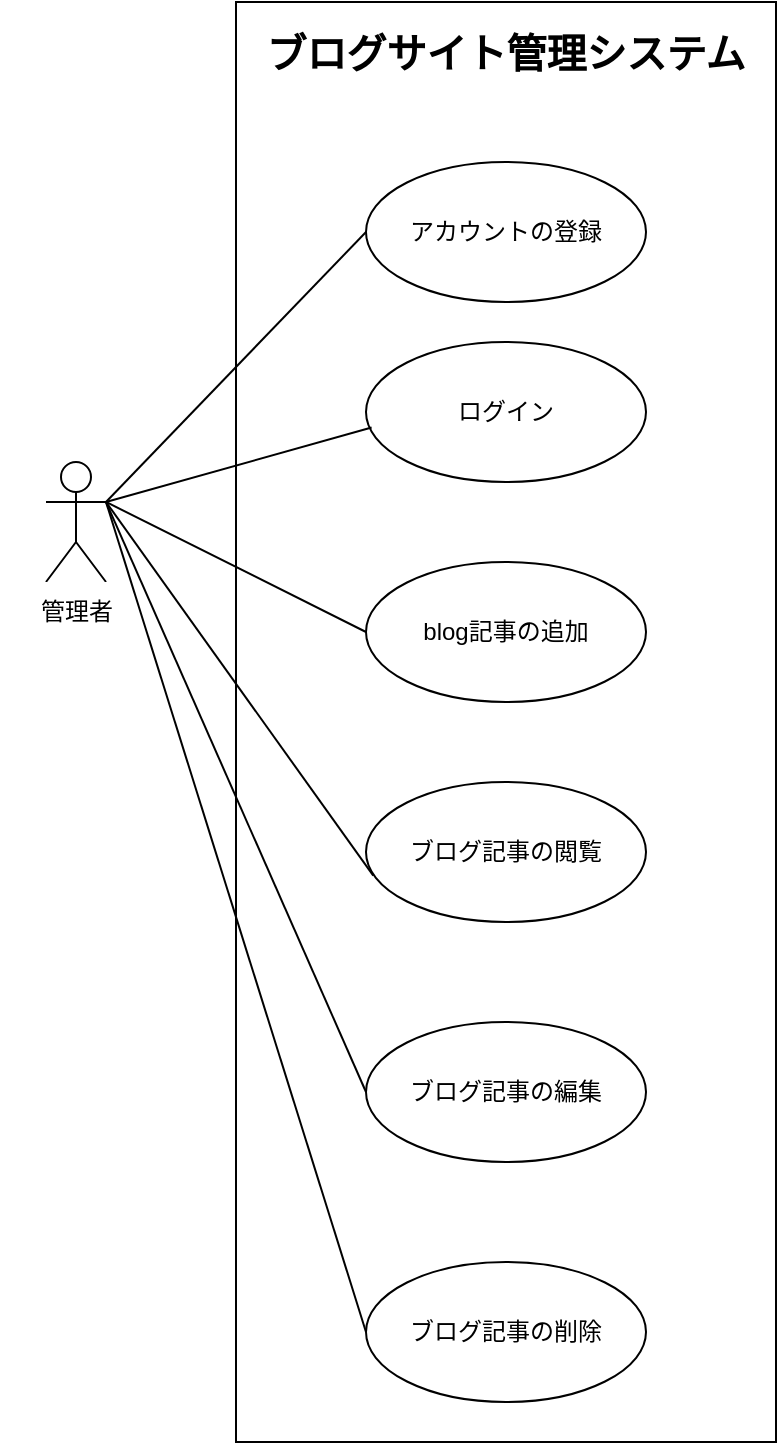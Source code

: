 <mxfile version="24.3.1" type="device" pages="10">
  <diagram name="ページ1" id="afLdlmOrNt5W1AA6JfQx">
    <mxGraphModel dx="1434" dy="738" grid="1" gridSize="10" guides="1" tooltips="1" connect="1" arrows="1" fold="1" page="1" pageScale="1" pageWidth="827" pageHeight="1169" math="0" shadow="0">
      <root>
        <mxCell id="0" />
        <mxCell id="1" parent="0" />
        <mxCell id="PmUH0wJZWd-_WkqGEudV-11" value="" style="rounded=0;whiteSpace=wrap;html=1;fillColor=default;" parent="1" vertex="1">
          <mxGeometry x="195" y="150" width="270" height="720" as="geometry" />
        </mxCell>
        <mxCell id="PmUH0wJZWd-_WkqGEudV-1" value="Actor" style="shape=umlActor;verticalLabelPosition=bottom;verticalAlign=top;html=1;outlineConnect=0;" parent="1" vertex="1">
          <mxGeometry x="100" y="380" width="30" height="60" as="geometry" />
        </mxCell>
        <mxCell id="PmUH0wJZWd-_WkqGEudV-2" value="アカウントの登録" style="ellipse;whiteSpace=wrap;html=1;" parent="1" vertex="1">
          <mxGeometry x="260" y="230" width="140" height="70" as="geometry" />
        </mxCell>
        <mxCell id="PmUH0wJZWd-_WkqGEudV-3" value="ログイン" style="ellipse;whiteSpace=wrap;html=1;" parent="1" vertex="1">
          <mxGeometry x="260" y="320" width="140" height="70" as="geometry" />
        </mxCell>
        <mxCell id="PmUH0wJZWd-_WkqGEudV-4" value="blog記事の追加" style="ellipse;whiteSpace=wrap;html=1;" parent="1" vertex="1">
          <mxGeometry x="260" y="430" width="140" height="70" as="geometry" />
        </mxCell>
        <mxCell id="PmUH0wJZWd-_WkqGEudV-5" value="ブログ記事の閲覧" style="ellipse;whiteSpace=wrap;html=1;" parent="1" vertex="1">
          <mxGeometry x="260" y="540" width="140" height="70" as="geometry" />
        </mxCell>
        <mxCell id="PmUH0wJZWd-_WkqGEudV-6" value="管理者" style="text;html=1;strokeColor=none;fillColor=default;align=center;verticalAlign=middle;whiteSpace=wrap;rounded=0;" parent="1" vertex="1">
          <mxGeometry x="77.5" y="440" width="75" height="30" as="geometry" />
        </mxCell>
        <mxCell id="PmUH0wJZWd-_WkqGEudV-12" value="ブログサイト管理システム" style="text;html=1;strokeColor=none;fillColor=none;align=center;verticalAlign=middle;whiteSpace=wrap;rounded=0;fontSize=20;fontStyle=1" parent="1" vertex="1">
          <mxGeometry x="200" y="160" width="260" height="30" as="geometry" />
        </mxCell>
        <mxCell id="jhd0BhE9cX7yMDRIrAx7-1" value="ブログ記事の編集" style="ellipse;whiteSpace=wrap;html=1;" parent="1" vertex="1">
          <mxGeometry x="260" y="660" width="140" height="70" as="geometry" />
        </mxCell>
        <mxCell id="jhd0BhE9cX7yMDRIrAx7-2" value="ブログ記事の削除" style="ellipse;whiteSpace=wrap;html=1;" parent="1" vertex="1">
          <mxGeometry x="260" y="780" width="140" height="70" as="geometry" />
        </mxCell>
        <mxCell id="jhd0BhE9cX7yMDRIrAx7-4" value="" style="endArrow=none;html=1;rounded=0;exitX=1;exitY=0.333;exitDx=0;exitDy=0;exitPerimeter=0;entryX=0;entryY=0.5;entryDx=0;entryDy=0;" parent="1" source="PmUH0wJZWd-_WkqGEudV-1" target="PmUH0wJZWd-_WkqGEudV-2" edge="1">
          <mxGeometry width="50" height="50" relative="1" as="geometry">
            <mxPoint x="390" y="500" as="sourcePoint" />
            <mxPoint x="440" y="450" as="targetPoint" />
          </mxGeometry>
        </mxCell>
        <mxCell id="jhd0BhE9cX7yMDRIrAx7-5" value="" style="endArrow=none;html=1;rounded=0;exitX=1;exitY=0.333;exitDx=0;exitDy=0;exitPerimeter=0;entryX=0.02;entryY=0.611;entryDx=0;entryDy=0;entryPerimeter=0;" parent="1" source="PmUH0wJZWd-_WkqGEudV-1" target="PmUH0wJZWd-_WkqGEudV-3" edge="1">
          <mxGeometry width="50" height="50" relative="1" as="geometry">
            <mxPoint x="390" y="500" as="sourcePoint" />
            <mxPoint x="440" y="450" as="targetPoint" />
          </mxGeometry>
        </mxCell>
        <mxCell id="jhd0BhE9cX7yMDRIrAx7-6" value="" style="endArrow=none;html=1;rounded=0;exitX=1;exitY=0.333;exitDx=0;exitDy=0;exitPerimeter=0;entryX=0;entryY=0.5;entryDx=0;entryDy=0;" parent="1" source="PmUH0wJZWd-_WkqGEudV-1" target="PmUH0wJZWd-_WkqGEudV-4" edge="1">
          <mxGeometry width="50" height="50" relative="1" as="geometry">
            <mxPoint x="390" y="500" as="sourcePoint" />
            <mxPoint x="440" y="450" as="targetPoint" />
          </mxGeometry>
        </mxCell>
        <mxCell id="jhd0BhE9cX7yMDRIrAx7-7" value="" style="endArrow=none;html=1;rounded=0;exitX=1;exitY=0.333;exitDx=0;exitDy=0;exitPerimeter=0;entryX=0.026;entryY=0.669;entryDx=0;entryDy=0;entryPerimeter=0;" parent="1" source="PmUH0wJZWd-_WkqGEudV-1" target="PmUH0wJZWd-_WkqGEudV-5" edge="1">
          <mxGeometry width="50" height="50" relative="1" as="geometry">
            <mxPoint x="390" y="500" as="sourcePoint" />
            <mxPoint x="440" y="450" as="targetPoint" />
          </mxGeometry>
        </mxCell>
        <mxCell id="jhd0BhE9cX7yMDRIrAx7-8" value="" style="endArrow=none;html=1;rounded=0;entryX=0;entryY=0.5;entryDx=0;entryDy=0;" parent="1" target="jhd0BhE9cX7yMDRIrAx7-1" edge="1">
          <mxGeometry width="50" height="50" relative="1" as="geometry">
            <mxPoint x="130" y="400" as="sourcePoint" />
            <mxPoint x="440" y="550" as="targetPoint" />
          </mxGeometry>
        </mxCell>
        <mxCell id="jhd0BhE9cX7yMDRIrAx7-9" value="" style="endArrow=none;html=1;rounded=0;exitX=1;exitY=0.333;exitDx=0;exitDy=0;exitPerimeter=0;entryX=0;entryY=0.5;entryDx=0;entryDy=0;" parent="1" source="PmUH0wJZWd-_WkqGEudV-1" target="jhd0BhE9cX7yMDRIrAx7-2" edge="1">
          <mxGeometry width="50" height="50" relative="1" as="geometry">
            <mxPoint x="390" y="600" as="sourcePoint" />
            <mxPoint x="440" y="550" as="targetPoint" />
          </mxGeometry>
        </mxCell>
      </root>
    </mxGraphModel>
  </diagram>
  <diagram id="jVNlS_brV6xGfzCL5Sq5" name="ページ2">
    <mxGraphModel dx="1434" dy="738" grid="1" gridSize="10" guides="1" tooltips="1" connect="1" arrows="1" fold="1" page="1" pageScale="1" pageWidth="827" pageHeight="1169" math="0" shadow="0">
      <root>
        <mxCell id="0" />
        <mxCell id="1" parent="0" />
        <mxCell id="K4OGBwioq7T-svMX4BC7-22" value="" style="rounded=0;whiteSpace=wrap;html=1;fontSize=19;fillColor=default;" parent="1" vertex="1">
          <mxGeometry x="220" y="150" width="310" height="880" as="geometry" />
        </mxCell>
        <mxCell id="K4OGBwioq7T-svMX4BC7-1" value="Actor" style="shape=umlActor;verticalLabelPosition=bottom;verticalAlign=top;html=1;outlineConnect=0;fontSize=20;fillColor=default;" parent="1" vertex="1">
          <mxGeometry x="135" y="540" width="30" height="60" as="geometry" />
        </mxCell>
        <mxCell id="K4OGBwioq7T-svMX4BC7-2" value="顧客" style="text;html=1;strokeColor=none;fillColor=default;align=center;verticalAlign=middle;whiteSpace=wrap;rounded=0;fontSize=20;" parent="1" vertex="1">
          <mxGeometry x="120" y="600" width="60" height="30" as="geometry" />
        </mxCell>
        <mxCell id="K4OGBwioq7T-svMX4BC7-3" value="ログイン" style="ellipse;whiteSpace=wrap;html=1;fontSize=20;fillColor=default;align=center;" parent="1" vertex="1">
          <mxGeometry x="320" y="220" width="140" height="70" as="geometry" />
        </mxCell>
        <mxCell id="K4OGBwioq7T-svMX4BC7-4" value="ログアウト" style="ellipse;whiteSpace=wrap;html=1;fontSize=20;fillColor=default;align=center;" parent="1" vertex="1">
          <mxGeometry x="320" y="330" width="140" height="70" as="geometry" />
        </mxCell>
        <mxCell id="K4OGBwioq7T-svMX4BC7-5" value="ユーザー登録" style="ellipse;whiteSpace=wrap;html=1;fontSize=20;fillColor=default;align=center;" parent="1" vertex="1">
          <mxGeometry x="320" y="440" width="140" height="70" as="geometry" />
        </mxCell>
        <mxCell id="K4OGBwioq7T-svMX4BC7-6" value="カートに入れる" style="ellipse;whiteSpace=wrap;html=1;fontSize=19;fillColor=default;align=center;" parent="1" vertex="1">
          <mxGeometry x="320" y="540" width="140" height="70" as="geometry" />
        </mxCell>
        <mxCell id="K4OGBwioq7T-svMX4BC7-7" value="カートの削除" style="ellipse;whiteSpace=wrap;html=1;fontSize=19;fillColor=default;align=center;" parent="1" vertex="1">
          <mxGeometry x="320" y="640" width="140" height="70" as="geometry" />
        </mxCell>
        <mxCell id="K4OGBwioq7T-svMX4BC7-8" value="カート内&lt;br&gt;個数変更" style="ellipse;whiteSpace=wrap;html=1;fontSize=19;fillColor=default;align=center;" parent="1" vertex="1">
          <mxGeometry x="320" y="740" width="140" height="70" as="geometry" />
        </mxCell>
        <mxCell id="K4OGBwioq7T-svMX4BC7-9" value="購入" style="ellipse;whiteSpace=wrap;html=1;fontSize=19;fillColor=default;align=center;" parent="1" vertex="1">
          <mxGeometry x="320" y="840" width="140" height="70" as="geometry" />
        </mxCell>
        <mxCell id="K4OGBwioq7T-svMX4BC7-10" value="商品検索" style="ellipse;whiteSpace=wrap;html=1;fontSize=19;fillColor=default;align=center;" parent="1" vertex="1">
          <mxGeometry x="320" y="960" width="140" height="70" as="geometry" />
        </mxCell>
        <mxCell id="K4OGBwioq7T-svMX4BC7-11" value="" style="endArrow=none;html=1;rounded=0;fontSize=19;entryX=0;entryY=0.5;entryDx=0;entryDy=0;endFill=0;" parent="1" target="K4OGBwioq7T-svMX4BC7-3" edge="1">
          <mxGeometry width="50" height="50" relative="1" as="geometry">
            <mxPoint x="170" y="560" as="sourcePoint" />
            <mxPoint x="600" y="560" as="targetPoint" />
          </mxGeometry>
        </mxCell>
        <mxCell id="K4OGBwioq7T-svMX4BC7-12" value="" style="endArrow=none;html=1;rounded=0;fontSize=19;exitX=1;exitY=0.333;exitDx=0;exitDy=0;exitPerimeter=0;entryX=-0.029;entryY=0.643;entryDx=0;entryDy=0;entryPerimeter=0;endFill=0;" parent="1" source="K4OGBwioq7T-svMX4BC7-1" target="K4OGBwioq7T-svMX4BC7-4" edge="1">
          <mxGeometry width="50" height="50" relative="1" as="geometry">
            <mxPoint x="550" y="610" as="sourcePoint" />
            <mxPoint x="600" y="560" as="targetPoint" />
          </mxGeometry>
        </mxCell>
        <mxCell id="K4OGBwioq7T-svMX4BC7-13" value="" style="endArrow=none;html=1;rounded=0;fontSize=19;entryX=0;entryY=0.748;entryDx=0;entryDy=0;entryPerimeter=0;endFill=0;" parent="1" target="K4OGBwioq7T-svMX4BC7-5" edge="1">
          <mxGeometry width="50" height="50" relative="1" as="geometry">
            <mxPoint x="170" y="560" as="sourcePoint" />
            <mxPoint x="600" y="560" as="targetPoint" />
          </mxGeometry>
        </mxCell>
        <mxCell id="K4OGBwioq7T-svMX4BC7-14" value="" style="endArrow=none;html=1;rounded=0;fontSize=19;entryX=0;entryY=0.5;entryDx=0;entryDy=0;endFill=0;" parent="1" target="K4OGBwioq7T-svMX4BC7-6" edge="1">
          <mxGeometry width="50" height="50" relative="1" as="geometry">
            <mxPoint x="170" y="560" as="sourcePoint" />
            <mxPoint x="600" y="560" as="targetPoint" />
          </mxGeometry>
        </mxCell>
        <mxCell id="K4OGBwioq7T-svMX4BC7-15" value="" style="endArrow=none;html=1;rounded=0;fontSize=19;endFill=0;" parent="1" edge="1">
          <mxGeometry width="50" height="50" relative="1" as="geometry">
            <mxPoint x="170" y="560" as="sourcePoint" />
            <mxPoint x="310" y="670" as="targetPoint" />
          </mxGeometry>
        </mxCell>
        <mxCell id="K4OGBwioq7T-svMX4BC7-18" value="" style="endArrow=none;html=1;rounded=0;fontSize=19;endFill=0;" parent="1" edge="1">
          <mxGeometry width="50" height="50" relative="1" as="geometry">
            <mxPoint x="170" y="560" as="sourcePoint" />
            <mxPoint x="310" y="760" as="targetPoint" />
          </mxGeometry>
        </mxCell>
        <mxCell id="K4OGBwioq7T-svMX4BC7-19" value="" style="endArrow=none;html=1;rounded=0;fontSize=19;endFill=0;" parent="1" edge="1">
          <mxGeometry width="50" height="50" relative="1" as="geometry">
            <mxPoint x="170" y="560" as="sourcePoint" />
            <mxPoint x="310" y="870" as="targetPoint" />
          </mxGeometry>
        </mxCell>
        <mxCell id="K4OGBwioq7T-svMX4BC7-20" value="" style="endArrow=none;html=1;rounded=0;fontSize=19;endFill=0;" parent="1" edge="1">
          <mxGeometry width="50" height="50" relative="1" as="geometry">
            <mxPoint x="170" y="560" as="sourcePoint" />
            <mxPoint x="300" y="980" as="targetPoint" />
          </mxGeometry>
        </mxCell>
        <mxCell id="K4OGBwioq7T-svMX4BC7-23" value="ECサイト" style="text;html=1;strokeColor=none;fillColor=none;align=center;verticalAlign=middle;whiteSpace=wrap;rounded=0;fontSize=28;fontStyle=1" parent="1" vertex="1">
          <mxGeometry x="285" y="160" width="180" height="30" as="geometry" />
        </mxCell>
      </root>
    </mxGraphModel>
  </diagram>
  <diagram id="UNme8w63uRuEurvvOl-_" name="ページ3">
    <mxGraphModel dx="1562" dy="765" grid="1" gridSize="10" guides="1" tooltips="1" connect="1" arrows="1" fold="1" page="1" pageScale="1" pageWidth="827" pageHeight="1169" math="0" shadow="0">
      <root>
        <mxCell id="0" />
        <mxCell id="1" parent="0" />
        <mxCell id="Tr4ooCNyhCgLYDfRzKmD-2" value="" style="ellipse;whiteSpace=wrap;html=1;aspect=fixed;fontSize=34;fillColor=#33001A;rotation=135;gradientColor=none;" parent="1" vertex="1">
          <mxGeometry x="290" y="480" width="40" height="40" as="geometry" />
        </mxCell>
        <mxCell id="Tr4ooCNyhCgLYDfRzKmD-3" value="" style="endArrow=open;endFill=1;endSize=12;html=1;rounded=0;fontSize=34;exitX=0;exitY=0;exitDx=0;exitDy=0;entryX=0;entryY=0.5;entryDx=0;entryDy=0;" parent="1" source="Tr4ooCNyhCgLYDfRzKmD-2" target="Tr4ooCNyhCgLYDfRzKmD-6" edge="1">
          <mxGeometry width="160" relative="1" as="geometry">
            <mxPoint x="570" y="410" as="sourcePoint" />
            <mxPoint x="730" y="410" as="targetPoint" />
          </mxGeometry>
        </mxCell>
        <mxCell id="Tr4ooCNyhCgLYDfRzKmD-5" value="" style="rounded=1;whiteSpace=wrap;html=1;fontSize=34;fillColor=none;gradientColor=none;" parent="1" vertex="1">
          <mxGeometry x="420" y="470" width="120" height="60" as="geometry" />
        </mxCell>
        <mxCell id="Tr4ooCNyhCgLYDfRzKmD-6" value="メールを&lt;br&gt;確認する" style="text;html=1;strokeColor=none;fillColor=none;align=center;verticalAlign=middle;whiteSpace=wrap;rounded=0;fontSize=18;" parent="1" vertex="1">
          <mxGeometry x="412.5" y="492.5" width="135" height="15" as="geometry" />
        </mxCell>
        <mxCell id="Tr4ooCNyhCgLYDfRzKmD-7" value="" style="html=1;whiteSpace=wrap;aspect=fixed;shape=isoRectangle;fontSize=18;fillColor=none;gradientColor=none;" parent="1" vertex="1">
          <mxGeometry x="442.5" y="590" width="75" height="45" as="geometry" />
        </mxCell>
        <mxCell id="Tr4ooCNyhCgLYDfRzKmD-8" value="" style="endArrow=open;endFill=1;endSize=12;html=1;rounded=0;fontSize=18;exitX=0.5;exitY=1;exitDx=0;exitDy=0;" parent="1" source="Tr4ooCNyhCgLYDfRzKmD-5" target="Tr4ooCNyhCgLYDfRzKmD-7" edge="1">
          <mxGeometry width="160" relative="1" as="geometry">
            <mxPoint x="400" y="460" as="sourcePoint" />
            <mxPoint x="560" y="460" as="targetPoint" />
          </mxGeometry>
        </mxCell>
        <mxCell id="Tr4ooCNyhCgLYDfRzKmD-9" value="[新着メールあり]" style="text;html=1;strokeColor=none;fillColor=none;align=center;verticalAlign=middle;whiteSpace=wrap;rounded=0;fontSize=18;" parent="1" vertex="1">
          <mxGeometry x="260" y="580" width="160" height="30" as="geometry" />
        </mxCell>
        <mxCell id="Tr4ooCNyhCgLYDfRzKmD-10" value="[新着メールなし]" style="text;html=1;strokeColor=none;fillColor=none;align=center;verticalAlign=middle;whiteSpace=wrap;rounded=0;fontSize=18;" parent="1" vertex="1">
          <mxGeometry x="495" y="635" width="160" height="30" as="geometry" />
        </mxCell>
        <mxCell id="Tr4ooCNyhCgLYDfRzKmD-11" value="" style="endArrow=none;html=1;rounded=0;fontSize=18;entryX=0.033;entryY=0.45;entryDx=0;entryDy=0;entryPerimeter=0;" parent="1" edge="1">
          <mxGeometry width="50" height="50" relative="1" as="geometry">
            <mxPoint x="250" y="613" as="sourcePoint" />
            <mxPoint x="444.975" y="613.25" as="targetPoint" />
          </mxGeometry>
        </mxCell>
        <mxCell id="Tr4ooCNyhCgLYDfRzKmD-13" value="" style="endArrow=none;html=1;rounded=0;fontSize=18;entryX=0.033;entryY=0.45;entryDx=0;entryDy=0;entryPerimeter=0;" parent="1" edge="1">
          <mxGeometry width="50" height="50" relative="1" as="geometry">
            <mxPoint x="80" y="680" as="sourcePoint" />
            <mxPoint x="344.975" y="680.25" as="targetPoint" />
          </mxGeometry>
        </mxCell>
        <mxCell id="Tr4ooCNyhCgLYDfRzKmD-14" value="" style="endArrow=none;html=1;rounded=0;fontSize=18;entryX=0.033;entryY=0.45;entryDx=0;entryDy=0;entryPerimeter=0;" parent="1" edge="1">
          <mxGeometry width="50" height="50" relative="1" as="geometry">
            <mxPoint x="80" y="920" as="sourcePoint" />
            <mxPoint x="344.975" y="920.25" as="targetPoint" />
          </mxGeometry>
        </mxCell>
        <mxCell id="Tr4ooCNyhCgLYDfRzKmD-15" value="" style="endArrow=open;endFill=1;endSize=12;html=1;rounded=0;fontSize=18;" parent="1" edge="1">
          <mxGeometry width="160" relative="1" as="geometry">
            <mxPoint x="250" y="610" as="sourcePoint" />
            <mxPoint x="250" y="680" as="targetPoint" />
          </mxGeometry>
        </mxCell>
        <mxCell id="Tr4ooCNyhCgLYDfRzKmD-16" value="" style="rounded=1;whiteSpace=wrap;html=1;fontSize=34;fillColor=none;gradientColor=none;" parent="1" vertex="1">
          <mxGeometry x="80" y="770" width="120" height="60" as="geometry" />
        </mxCell>
        <mxCell id="Tr4ooCNyhCgLYDfRzKmD-17" value="" style="rounded=1;whiteSpace=wrap;html=1;fontSize=34;fillColor=none;gradientColor=none;" parent="1" vertex="1">
          <mxGeometry x="220" y="770" width="120" height="60" as="geometry" />
        </mxCell>
        <mxCell id="Tr4ooCNyhCgLYDfRzKmD-18" value="スパムを削除する" style="text;html=1;strokeColor=none;fillColor=none;align=center;verticalAlign=middle;whiteSpace=wrap;rounded=0;fontSize=18;" parent="1" vertex="1">
          <mxGeometry x="96.25" y="785" width="87.5" height="30" as="geometry" />
        </mxCell>
        <mxCell id="Tr4ooCNyhCgLYDfRzKmD-19" value="返事を書く" style="text;html=1;strokeColor=none;fillColor=none;align=center;verticalAlign=middle;whiteSpace=wrap;rounded=0;fontSize=18;" parent="1" vertex="1">
          <mxGeometry x="222.5" y="785" width="117.5" height="30" as="geometry" />
        </mxCell>
        <mxCell id="Tr4ooCNyhCgLYDfRzKmD-20" value="" style="endArrow=open;endFill=1;endSize=12;html=1;rounded=0;fontSize=18;entryX=0.5;entryY=0;entryDx=0;entryDy=0;" parent="1" target="Tr4ooCNyhCgLYDfRzKmD-16" edge="1">
          <mxGeometry width="160" relative="1" as="geometry">
            <mxPoint x="140" y="680" as="sourcePoint" />
            <mxPoint x="560" y="670" as="targetPoint" />
          </mxGeometry>
        </mxCell>
        <mxCell id="Tr4ooCNyhCgLYDfRzKmD-21" value="" style="endArrow=open;endFill=1;endSize=12;html=1;rounded=0;fontSize=18;entryX=0.5;entryY=0;entryDx=0;entryDy=0;" parent="1" edge="1">
          <mxGeometry width="160" relative="1" as="geometry">
            <mxPoint x="279.5" y="680" as="sourcePoint" />
            <mxPoint x="279.5" y="770" as="targetPoint" />
          </mxGeometry>
        </mxCell>
        <mxCell id="Tr4ooCNyhCgLYDfRzKmD-23" value="" style="endArrow=open;endFill=1;endSize=12;html=1;rounded=0;fontSize=18;exitX=0.5;exitY=1;exitDx=0;exitDy=0;" parent="1" source="Tr4ooCNyhCgLYDfRzKmD-16" edge="1">
          <mxGeometry width="160" relative="1" as="geometry">
            <mxPoint x="400" y="670" as="sourcePoint" />
            <mxPoint x="140" y="920" as="targetPoint" />
          </mxGeometry>
        </mxCell>
        <mxCell id="Tr4ooCNyhCgLYDfRzKmD-24" value="" style="endArrow=open;endFill=1;endSize=12;html=1;rounded=0;fontSize=18;exitX=0.5;exitY=1;exitDx=0;exitDy=0;" parent="1" source="Tr4ooCNyhCgLYDfRzKmD-17" edge="1">
          <mxGeometry width="160" relative="1" as="geometry">
            <mxPoint x="400" y="670" as="sourcePoint" />
            <mxPoint x="280" y="920" as="targetPoint" />
          </mxGeometry>
        </mxCell>
        <mxCell id="Tr4ooCNyhCgLYDfRzKmD-25" value="" style="html=1;whiteSpace=wrap;aspect=fixed;shape=isoRectangle;fontSize=18;fillColor=none;gradientColor=none;" parent="1" vertex="1">
          <mxGeometry x="442.5" y="950" width="75" height="45" as="geometry" />
        </mxCell>
        <mxCell id="Tr4ooCNyhCgLYDfRzKmD-26" value="" style="endArrow=none;html=1;rounded=0;fontSize=18;entryX=0.487;entryY=0.983;entryDx=0;entryDy=0;entryPerimeter=0;exitX=0.487;exitY=0;exitDx=0;exitDy=0;exitPerimeter=0;" parent="1" source="Tr4ooCNyhCgLYDfRzKmD-25" target="Tr4ooCNyhCgLYDfRzKmD-7" edge="1">
          <mxGeometry width="50" height="50" relative="1" as="geometry">
            <mxPoint x="460" y="820" as="sourcePoint" />
            <mxPoint x="510" y="770" as="targetPoint" />
          </mxGeometry>
        </mxCell>
        <mxCell id="Tr4ooCNyhCgLYDfRzKmD-27" value="" style="endArrow=none;html=1;rounded=0;fontSize=18;" parent="1" edge="1">
          <mxGeometry width="50" height="50" relative="1" as="geometry">
            <mxPoint x="190" y="970" as="sourcePoint" />
            <mxPoint x="190" y="920" as="targetPoint" />
          </mxGeometry>
        </mxCell>
        <mxCell id="Tr4ooCNyhCgLYDfRzKmD-28" value="" style="endArrow=open;endFill=1;endSize=12;html=1;rounded=0;fontSize=18;" parent="1" edge="1">
          <mxGeometry width="160" relative="1" as="geometry">
            <mxPoint x="190" y="970" as="sourcePoint" />
            <mxPoint x="440" y="970" as="targetPoint" />
          </mxGeometry>
        </mxCell>
        <mxCell id="Tr4ooCNyhCgLYDfRzKmD-29" value="" style="ellipse;html=1;shape=endState;fillColor=#000000;strokeColor=#000000;fontSize=18;" parent="1" vertex="1">
          <mxGeometry x="465" y="1060" width="30" height="30" as="geometry" />
        </mxCell>
        <mxCell id="Tr4ooCNyhCgLYDfRzKmD-30" value="" style="endArrow=open;endFill=1;endSize=12;html=1;rounded=0;fontSize=18;exitX=0.513;exitY=1.006;exitDx=0;exitDy=0;exitPerimeter=0;entryX=0.5;entryY=0;entryDx=0;entryDy=0;" parent="1" source="Tr4ooCNyhCgLYDfRzKmD-25" target="Tr4ooCNyhCgLYDfRzKmD-29" edge="1">
          <mxGeometry width="160" relative="1" as="geometry">
            <mxPoint x="400" y="790" as="sourcePoint" />
            <mxPoint x="560" y="790" as="targetPoint" />
          </mxGeometry>
        </mxCell>
      </root>
    </mxGraphModel>
  </diagram>
  <diagram id="hBw1WClkcX9YhV_lUlvi" name="ページ4">
    <mxGraphModel dx="1562" dy="765" grid="1" gridSize="10" guides="1" tooltips="1" connect="1" arrows="1" fold="1" page="1" pageScale="1" pageWidth="827" pageHeight="1169" math="0" shadow="0">
      <root>
        <mxCell id="0" />
        <mxCell id="1" parent="0" />
        <mxCell id="5-dRZESH_PBUgjnYyzA9-1" value="" style="ellipse;whiteSpace=wrap;html=1;aspect=fixed;fontSize=34;fillColor=#33001A;rotation=135;gradientColor=none;" parent="1" vertex="1">
          <mxGeometry x="20.004" y="420.004" width="40" height="40" as="geometry" />
        </mxCell>
        <mxCell id="5-dRZESH_PBUgjnYyzA9-2" value="" style="rounded=1;whiteSpace=wrap;html=1;strokeColor=#000000;fontSize=18;fillColor=none;gradientColor=none;" parent="1" vertex="1">
          <mxGeometry x="110" y="410" width="120" height="60" as="geometry" />
        </mxCell>
        <mxCell id="5-dRZESH_PBUgjnYyzA9-3" value="IDとパスワードを入力" style="text;html=1;strokeColor=none;fillColor=none;align=center;verticalAlign=middle;whiteSpace=wrap;rounded=0;fontSize=18;" parent="1" vertex="1">
          <mxGeometry x="120" y="425" width="100" height="30" as="geometry" />
        </mxCell>
        <mxCell id="5-dRZESH_PBUgjnYyzA9-4" value="" style="html=1;whiteSpace=wrap;aspect=fixed;shape=isoRectangle;strokeColor=#000000;fontSize=18;fillColor=none;gradientColor=none;" parent="1" vertex="1">
          <mxGeometry x="310" y="420" width="66.67" height="40" as="geometry" />
        </mxCell>
        <mxCell id="5-dRZESH_PBUgjnYyzA9-5" value="" style="rounded=1;whiteSpace=wrap;html=1;strokeColor=#000000;fontSize=18;fillColor=none;gradientColor=none;" parent="1" vertex="1">
          <mxGeometry x="283.34" y="280" width="120" height="60" as="geometry" />
        </mxCell>
        <mxCell id="5-dRZESH_PBUgjnYyzA9-6" value="ログインのやり直し" style="text;html=1;strokeColor=none;fillColor=none;align=center;verticalAlign=middle;whiteSpace=wrap;rounded=0;fontSize=18;" parent="1" vertex="1">
          <mxGeometry x="293.34" y="295" width="100" height="30" as="geometry" />
        </mxCell>
        <mxCell id="5-dRZESH_PBUgjnYyzA9-7" value="[認証が通った]" style="text;html=1;strokeColor=none;fillColor=none;align=center;verticalAlign=middle;whiteSpace=wrap;rounded=0;fontSize=18;" parent="1" vertex="1">
          <mxGeometry x="360" y="470" width="130" height="30" as="geometry" />
        </mxCell>
        <mxCell id="5-dRZESH_PBUgjnYyzA9-8" value="[認証が通らない]" style="text;html=1;strokeColor=none;fillColor=none;align=center;verticalAlign=middle;whiteSpace=wrap;rounded=0;fontSize=18;" parent="1" vertex="1">
          <mxGeometry x="360" y="350" width="160" height="30" as="geometry" />
        </mxCell>
        <mxCell id="5-dRZESH_PBUgjnYyzA9-9" value="" style="endArrow=open;endFill=1;endSize=12;html=1;rounded=0;fontSize=18;exitX=0;exitY=0;exitDx=0;exitDy=0;entryX=0;entryY=0.5;entryDx=0;entryDy=0;" parent="1" source="5-dRZESH_PBUgjnYyzA9-1" target="5-dRZESH_PBUgjnYyzA9-2" edge="1">
          <mxGeometry width="160" relative="1" as="geometry">
            <mxPoint x="330" y="290" as="sourcePoint" />
            <mxPoint x="490" y="290" as="targetPoint" />
          </mxGeometry>
        </mxCell>
        <mxCell id="5-dRZESH_PBUgjnYyzA9-10" value="" style="endArrow=open;endFill=1;endSize=12;html=1;rounded=0;fontSize=18;exitX=1;exitY=0.5;exitDx=0;exitDy=0;entryX=0.045;entryY=0.556;entryDx=0;entryDy=0;entryPerimeter=0;" parent="1" source="5-dRZESH_PBUgjnYyzA9-2" target="5-dRZESH_PBUgjnYyzA9-4" edge="1">
          <mxGeometry width="160" relative="1" as="geometry">
            <mxPoint x="330" y="290" as="sourcePoint" />
            <mxPoint x="490" y="290" as="targetPoint" />
          </mxGeometry>
        </mxCell>
        <mxCell id="5-dRZESH_PBUgjnYyzA9-11" value="" style="endArrow=open;endFill=1;endSize=12;html=1;rounded=0;fontSize=18;exitX=0.495;exitY=0.031;exitDx=0;exitDy=0;exitPerimeter=0;entryX=0.5;entryY=1;entryDx=0;entryDy=0;" parent="1" source="5-dRZESH_PBUgjnYyzA9-4" target="5-dRZESH_PBUgjnYyzA9-5" edge="1">
          <mxGeometry width="160" relative="1" as="geometry">
            <mxPoint x="330" y="290" as="sourcePoint" />
            <mxPoint x="490" y="290" as="targetPoint" />
          </mxGeometry>
        </mxCell>
        <mxCell id="5-dRZESH_PBUgjnYyzA9-12" value="" style="endArrow=none;html=1;rounded=0;fontSize=18;exitX=0;exitY=0.5;exitDx=0;exitDy=0;" parent="1" source="5-dRZESH_PBUgjnYyzA9-5" edge="1">
          <mxGeometry width="50" height="50" relative="1" as="geometry">
            <mxPoint x="390" y="320" as="sourcePoint" />
            <mxPoint x="160" y="310" as="targetPoint" />
          </mxGeometry>
        </mxCell>
        <mxCell id="5-dRZESH_PBUgjnYyzA9-13" value="" style="endArrow=open;endFill=1;endSize=12;html=1;rounded=0;fontSize=18;" parent="1" edge="1">
          <mxGeometry width="160" relative="1" as="geometry">
            <mxPoint x="160" y="310" as="sourcePoint" />
            <mxPoint x="160" y="400" as="targetPoint" />
          </mxGeometry>
        </mxCell>
        <mxCell id="5-dRZESH_PBUgjnYyzA9-14" value="" style="rounded=1;whiteSpace=wrap;html=1;strokeColor=#000000;fontSize=18;fillColor=none;gradientColor=none;" parent="1" vertex="1">
          <mxGeometry x="440" y="410" width="120" height="60" as="geometry" />
        </mxCell>
        <mxCell id="5-dRZESH_PBUgjnYyzA9-15" value="ログイン処理" style="text;html=1;strokeColor=none;fillColor=none;align=center;verticalAlign=middle;whiteSpace=wrap;rounded=0;fontSize=18;" parent="1" vertex="1">
          <mxGeometry x="435" y="425" width="130" height="30" as="geometry" />
        </mxCell>
        <mxCell id="5-dRZESH_PBUgjnYyzA9-16" value="" style="rounded=1;whiteSpace=wrap;html=1;strokeColor=#000000;fontSize=18;fillColor=none;gradientColor=none;" parent="1" vertex="1">
          <mxGeometry x="600" y="410" width="120" height="60" as="geometry" />
        </mxCell>
        <mxCell id="5-dRZESH_PBUgjnYyzA9-17" value="管理画面&lt;br&gt;の表示" style="text;html=1;strokeColor=none;fillColor=none;align=center;verticalAlign=middle;whiteSpace=wrap;rounded=0;fontSize=18;" parent="1" vertex="1">
          <mxGeometry x="620" y="430" width="80" height="30" as="geometry" />
        </mxCell>
        <mxCell id="5-dRZESH_PBUgjnYyzA9-18" value="" style="ellipse;html=1;shape=endState;fillColor=#000000;strokeColor=#000000;fontSize=18;" parent="1" vertex="1">
          <mxGeometry x="770" y="420" width="30" height="30" as="geometry" />
        </mxCell>
        <mxCell id="5-dRZESH_PBUgjnYyzA9-19" value="" style="endArrow=open;endFill=1;endSize=12;html=1;rounded=0;fontSize=18;exitX=1.05;exitY=0.5;exitDx=0;exitDy=0;exitPerimeter=0;entryX=0;entryY=0.5;entryDx=0;entryDy=0;" parent="1" source="5-dRZESH_PBUgjnYyzA9-4" target="5-dRZESH_PBUgjnYyzA9-15" edge="1">
          <mxGeometry width="160" relative="1" as="geometry">
            <mxPoint x="330" y="250" as="sourcePoint" />
            <mxPoint x="490" y="250" as="targetPoint" />
          </mxGeometry>
        </mxCell>
        <mxCell id="5-dRZESH_PBUgjnYyzA9-20" value="" style="endArrow=open;endFill=1;endSize=12;html=1;rounded=0;fontSize=18;exitX=1;exitY=0.5;exitDx=0;exitDy=0;entryX=0;entryY=0.5;entryDx=0;entryDy=0;" parent="1" source="5-dRZESH_PBUgjnYyzA9-15" target="5-dRZESH_PBUgjnYyzA9-16" edge="1">
          <mxGeometry width="160" relative="1" as="geometry">
            <mxPoint x="330" y="250" as="sourcePoint" />
            <mxPoint x="490" y="250" as="targetPoint" />
          </mxGeometry>
        </mxCell>
        <mxCell id="5-dRZESH_PBUgjnYyzA9-21" value="" style="endArrow=open;endFill=1;endSize=12;html=1;rounded=0;fontSize=18;exitX=1;exitY=0.5;exitDx=0;exitDy=0;" parent="1" source="5-dRZESH_PBUgjnYyzA9-16" edge="1">
          <mxGeometry width="160" relative="1" as="geometry">
            <mxPoint x="330" y="250" as="sourcePoint" />
            <mxPoint x="760" y="440" as="targetPoint" />
          </mxGeometry>
        </mxCell>
      </root>
    </mxGraphModel>
  </diagram>
  <diagram id="r-YXPUaiQAzhDCaU4dDA" name="ページ5">
    <mxGraphModel dx="1562" dy="765" grid="1" gridSize="10" guides="1" tooltips="1" connect="1" arrows="1" fold="1" page="1" pageScale="1" pageWidth="827" pageHeight="1169" math="0" shadow="0">
      <root>
        <mxCell id="0" />
        <mxCell id="1" parent="0" />
        <mxCell id="r7VrT856AZ6SbQJ7ZPl0-2" value="ユーザー" style="shape=umlLifeline;perimeter=lifelinePerimeter;whiteSpace=wrap;html=1;container=0;dropTarget=0;collapsible=0;recursiveResize=0;outlineConnect=0;portConstraint=eastwest;newEdgeStyle={&quot;edgeStyle&quot;:&quot;elbowEdgeStyle&quot;,&quot;elbow&quot;:&quot;vertical&quot;,&quot;curved&quot;:0,&quot;rounded&quot;:0};strokeColor=#000000;fontSize=18;fillColor=none;gradientColor=none;" parent="1" vertex="1">
          <mxGeometry x="60" y="210" width="100" height="300" as="geometry" />
        </mxCell>
        <mxCell id="r7VrT856AZ6SbQJ7ZPl0-3" value="ログイン&lt;br&gt;画面" style="shape=umlLifeline;perimeter=lifelinePerimeter;whiteSpace=wrap;html=1;container=0;dropTarget=0;collapsible=0;recursiveResize=0;outlineConnect=0;portConstraint=eastwest;newEdgeStyle={&quot;edgeStyle&quot;:&quot;elbowEdgeStyle&quot;,&quot;elbow&quot;:&quot;vertical&quot;,&quot;curved&quot;:0,&quot;rounded&quot;:0};strokeColor=#000000;fontSize=18;fillColor=none;gradientColor=none;" parent="1" vertex="1">
          <mxGeometry x="240" y="210" width="100" height="300" as="geometry" />
        </mxCell>
        <mxCell id="r7VrT856AZ6SbQJ7ZPl0-4" value="ユーザー&lt;br&gt;情報" style="shape=umlLifeline;perimeter=lifelinePerimeter;whiteSpace=wrap;html=1;container=0;dropTarget=0;collapsible=0;recursiveResize=0;outlineConnect=0;portConstraint=eastwest;newEdgeStyle={&quot;edgeStyle&quot;:&quot;elbowEdgeStyle&quot;,&quot;elbow&quot;:&quot;vertical&quot;,&quot;curved&quot;:0,&quot;rounded&quot;:0};strokeColor=#000000;fontSize=18;fillColor=none;gradientColor=none;" parent="1" vertex="1">
          <mxGeometry x="420" y="210" width="100" height="300" as="geometry" />
        </mxCell>
        <mxCell id="r7VrT856AZ6SbQJ7ZPl0-5" value="権限" style="shape=umlLifeline;perimeter=lifelinePerimeter;whiteSpace=wrap;html=1;container=0;dropTarget=0;collapsible=0;recursiveResize=0;outlineConnect=0;portConstraint=eastwest;newEdgeStyle={&quot;edgeStyle&quot;:&quot;elbowEdgeStyle&quot;,&quot;elbow&quot;:&quot;vertical&quot;,&quot;curved&quot;:0,&quot;rounded&quot;:0};strokeColor=#000000;fontSize=18;fillColor=none;gradientColor=none;" parent="1" vertex="1">
          <mxGeometry x="580" y="210" width="100" height="300" as="geometry" />
        </mxCell>
        <mxCell id="r7VrT856AZ6SbQJ7ZPl0-9" value="" style="rounded=0;whiteSpace=wrap;html=1;strokeColor=#000000;fontSize=18;fillColor=default;gradientColor=none;rotation=90;" parent="1" vertex="1">
          <mxGeometry x="192.5" y="380" width="195" height="10" as="geometry" />
        </mxCell>
        <mxCell id="r7VrT856AZ6SbQJ7ZPl0-10" value="" style="rounded=0;whiteSpace=wrap;html=1;strokeColor=#000000;fontSize=18;fillColor=default;gradientColor=none;rotation=90;" parent="1" vertex="1">
          <mxGeometry x="12.5" y="380" width="195" height="10" as="geometry" />
        </mxCell>
        <mxCell id="r7VrT856AZ6SbQJ7ZPl0-11" value="ログイン" style="html=1;verticalAlign=bottom;endArrow=block;edgeStyle=elbowEdgeStyle;elbow=vertical;curved=0;rounded=0;fontSize=18;" parent="1" target="r7VrT856AZ6SbQJ7ZPl0-3" edge="1">
          <mxGeometry x="-0.011" y="10" width="80" relative="1" as="geometry">
            <mxPoint x="112.5" y="320" as="sourcePoint" />
            <mxPoint x="192.5" y="320" as="targetPoint" />
            <mxPoint x="1" as="offset" />
          </mxGeometry>
        </mxCell>
        <mxCell id="r7VrT856AZ6SbQJ7ZPl0-13" value="ref" style="shape=umlFrame;whiteSpace=wrap;html=1;pointerEvents=0;fontSize=18;fillColor=default;" parent="1" vertex="1">
          <mxGeometry x="414" y="280" width="300" height="200" as="geometry" />
        </mxCell>
        <mxCell id="r7VrT856AZ6SbQJ7ZPl0-14" value="権限チェック" style="text;html=1;strokeColor=none;fillColor=none;align=center;verticalAlign=middle;whiteSpace=wrap;rounded=0;fontSize=18;" parent="1" vertex="1">
          <mxGeometry x="490" y="360" width="130" height="30" as="geometry" />
        </mxCell>
        <mxCell id="r7VrT856AZ6SbQJ7ZPl0-15" value="" style="endArrow=block;html=1;rounded=0;fontSize=18;exitX=0.583;exitY=0;exitDx=0;exitDy=0;exitPerimeter=0;endFill=1;" parent="1" source="r7VrT856AZ6SbQJ7ZPl0-9" edge="1">
          <mxGeometry width="50" height="50" relative="1" as="geometry">
            <mxPoint x="390" y="390" as="sourcePoint" />
            <mxPoint x="410" y="400" as="targetPoint" />
          </mxGeometry>
        </mxCell>
        <mxCell id="r7VrT856AZ6SbQJ7ZPl0-16" value="権限結果" style="text;html=1;strokeColor=none;fillColor=none;align=center;verticalAlign=middle;whiteSpace=wrap;rounded=0;fontSize=18;" parent="1" vertex="1">
          <mxGeometry x="280" y="420" width="130" height="30" as="geometry" />
        </mxCell>
        <mxCell id="r7VrT856AZ6SbQJ7ZPl0-17" value="権限チェック" style="text;html=1;strokeColor=none;fillColor=none;align=center;verticalAlign=middle;whiteSpace=wrap;rounded=0;fontSize=18;" parent="1" vertex="1">
          <mxGeometry x="300" y="370" width="130" height="30" as="geometry" />
        </mxCell>
        <mxCell id="r7VrT856AZ6SbQJ7ZPl0-18" value="" style="endArrow=open;html=1;rounded=0;fontSize=18;exitX=-0.003;exitY=0.906;exitDx=0;exitDy=0;exitPerimeter=0;dashed=1;endFill=0;" parent="1" source="r7VrT856AZ6SbQJ7ZPl0-13" target="r7VrT856AZ6SbQJ7ZPl0-3" edge="1">
          <mxGeometry width="50" height="50" relative="1" as="geometry">
            <mxPoint x="390" y="380" as="sourcePoint" />
            <mxPoint x="440" y="330" as="targetPoint" />
          </mxGeometry>
        </mxCell>
      </root>
    </mxGraphModel>
  </diagram>
  <diagram id="b_q7-iDI1FwazFbckSrC" name="ページ6">
    <mxGraphModel dx="1562" dy="765" grid="1" gridSize="10" guides="1" tooltips="1" connect="1" arrows="1" fold="1" page="1" pageScale="1" pageWidth="827" pageHeight="1169" math="0" shadow="0">
      <root>
        <mxCell id="0" />
        <mxCell id="1" parent="0" />
        <mxCell id="Oy6bZejGoum828doUvSo-1" value="客" style="shape=umlLifeline;perimeter=lifelinePerimeter;whiteSpace=wrap;html=1;container=0;dropTarget=0;collapsible=0;recursiveResize=0;outlineConnect=0;portConstraint=eastwest;newEdgeStyle={&quot;edgeStyle&quot;:&quot;elbowEdgeStyle&quot;,&quot;elbow&quot;:&quot;vertical&quot;,&quot;curved&quot;:0,&quot;rounded&quot;:0};strokeColor=#000000;fontSize=18;fillColor=default;gradientColor=none;" parent="1" vertex="1">
          <mxGeometry x="200" y="250" width="100" height="300" as="geometry" />
        </mxCell>
        <mxCell id="Oy6bZejGoum828doUvSo-4" value="" style="html=1;points=[];perimeter=orthogonalPerimeter;outlineConnect=0;targetShapes=umlLifeline;portConstraint=eastwest;newEdgeStyle={&quot;edgeStyle&quot;:&quot;elbowEdgeStyle&quot;,&quot;elbow&quot;:&quot;vertical&quot;,&quot;curved&quot;:0,&quot;rounded&quot;:0};strokeColor=#000000;fontSize=18;fillColor=default;gradientColor=none;" parent="Oy6bZejGoum828doUvSo-1" vertex="1">
          <mxGeometry x="45" y="50" width="10" height="220" as="geometry" />
        </mxCell>
        <mxCell id="Oy6bZejGoum828doUvSo-2" value="店員" style="shape=umlLifeline;perimeter=lifelinePerimeter;whiteSpace=wrap;html=1;container=0;dropTarget=0;collapsible=0;recursiveResize=0;outlineConnect=0;portConstraint=eastwest;newEdgeStyle={&quot;edgeStyle&quot;:&quot;elbowEdgeStyle&quot;,&quot;elbow&quot;:&quot;vertical&quot;,&quot;curved&quot;:0,&quot;rounded&quot;:0};strokeColor=#000000;fontSize=18;fillColor=default;gradientColor=none;" parent="1" vertex="1">
          <mxGeometry x="470" y="250" width="100" height="300" as="geometry" />
        </mxCell>
        <mxCell id="Oy6bZejGoum828doUvSo-5" value="" style="html=1;points=[];perimeter=orthogonalPerimeter;outlineConnect=0;targetShapes=umlLifeline;portConstraint=eastwest;newEdgeStyle={&quot;edgeStyle&quot;:&quot;elbowEdgeStyle&quot;,&quot;elbow&quot;:&quot;vertical&quot;,&quot;curved&quot;:0,&quot;rounded&quot;:0};strokeColor=#000000;fontSize=18;fillColor=default;gradientColor=none;" parent="Oy6bZejGoum828doUvSo-2" vertex="1">
          <mxGeometry x="45" y="50" width="10" height="220" as="geometry" />
        </mxCell>
        <mxCell id="Oy6bZejGoum828doUvSo-3" value="レジ" style="shape=umlLifeline;perimeter=lifelinePerimeter;whiteSpace=wrap;html=1;container=0;dropTarget=0;collapsible=0;recursiveResize=0;outlineConnect=0;portConstraint=eastwest;newEdgeStyle={&quot;edgeStyle&quot;:&quot;elbowEdgeStyle&quot;,&quot;elbow&quot;:&quot;vertical&quot;,&quot;curved&quot;:0,&quot;rounded&quot;:0};strokeColor=#000000;fontSize=18;fillColor=default;gradientColor=none;" parent="1" vertex="1">
          <mxGeometry x="690" y="250" width="100" height="300" as="geometry" />
        </mxCell>
        <mxCell id="Oy6bZejGoum828doUvSo-6" value="" style="html=1;points=[];perimeter=orthogonalPerimeter;outlineConnect=0;targetShapes=umlLifeline;portConstraint=eastwest;newEdgeStyle={&quot;edgeStyle&quot;:&quot;elbowEdgeStyle&quot;,&quot;elbow&quot;:&quot;vertical&quot;,&quot;curved&quot;:0,&quot;rounded&quot;:0};strokeColor=#000000;fontSize=18;fillColor=default;gradientColor=none;" parent="Oy6bZejGoum828doUvSo-3" vertex="1">
          <mxGeometry x="45" y="60" width="10" height="210" as="geometry" />
        </mxCell>
        <mxCell id="Oy6bZejGoum828doUvSo-8" value="" style="endArrow=block;html=1;rounded=0;fontSize=18;endFill=1;" parent="1" edge="1">
          <mxGeometry width="50" height="50" relative="1" as="geometry">
            <mxPoint x="257.5" y="329" as="sourcePoint" />
            <mxPoint x="508" y="329" as="targetPoint" />
          </mxGeometry>
        </mxCell>
        <mxCell id="Oy6bZejGoum828doUvSo-9" value="" style="endArrow=block;html=1;rounded=0;fontSize=18;endFill=1;" parent="1" edge="1">
          <mxGeometry width="50" height="50" relative="1" as="geometry">
            <mxPoint x="524.5" y="345" as="sourcePoint" />
            <mxPoint x="740" y="345" as="targetPoint" />
          </mxGeometry>
        </mxCell>
        <mxCell id="Oy6bZejGoum828doUvSo-10" value="商品" style="text;html=1;strokeColor=none;fillColor=none;align=center;verticalAlign=middle;whiteSpace=wrap;rounded=0;fontSize=18;" parent="1" vertex="1">
          <mxGeometry x="340" y="300" width="60" height="30" as="geometry" />
        </mxCell>
        <mxCell id="Oy6bZejGoum828doUvSo-11" value="レジ打ち" style="text;html=1;strokeColor=none;fillColor=none;align=center;verticalAlign=middle;whiteSpace=wrap;rounded=0;fontSize=18;" parent="1" vertex="1">
          <mxGeometry x="580" y="310" width="110" height="30" as="geometry" />
        </mxCell>
        <mxCell id="Oy6bZejGoum828doUvSo-12" value="Loop[1,商品数]" style="shape=umlFrame;whiteSpace=wrap;html=1;pointerEvents=0;strokeColor=#000000;fontSize=18;fillColor=default;gradientColor=none;width=140;height=30;" parent="1" vertex="1">
          <mxGeometry x="100" y="300" width="700" height="70" as="geometry" />
        </mxCell>
        <mxCell id="Oy6bZejGoum828doUvSo-13" value="" style="endArrow=open;html=1;rounded=0;fontSize=18;dashed=1;endFill=0;" parent="1" edge="1">
          <mxGeometry width="50" height="50" relative="1" as="geometry">
            <mxPoint x="726" y="413" as="sourcePoint" />
            <mxPoint x="526" y="413" as="targetPoint" />
          </mxGeometry>
        </mxCell>
        <mxCell id="Oy6bZejGoum828doUvSo-14" value="結果" style="text;html=1;strokeColor=none;fillColor=none;align=center;verticalAlign=middle;whiteSpace=wrap;rounded=0;fontSize=18;" parent="1" vertex="1">
          <mxGeometry x="600" y="370" width="60" height="30" as="geometry" />
        </mxCell>
        <mxCell id="Oy6bZejGoum828doUvSo-15" value="" style="endArrow=block;html=1;rounded=0;fontSize=18;endFill=1;" parent="1" edge="1">
          <mxGeometry width="50" height="50" relative="1" as="geometry">
            <mxPoint x="260.5" y="453" as="sourcePoint" />
            <mxPoint x="501" y="453" as="targetPoint" />
          </mxGeometry>
        </mxCell>
        <mxCell id="Oy6bZejGoum828doUvSo-16" value="お金" style="text;html=1;strokeColor=none;fillColor=none;align=center;verticalAlign=middle;whiteSpace=wrap;rounded=0;fontSize=18;" parent="1" vertex="1">
          <mxGeometry x="340" y="420" width="60" height="30" as="geometry" />
        </mxCell>
        <mxCell id="Oy6bZejGoum828doUvSo-17" value="" style="endArrow=block;html=1;rounded=0;fontSize=18;endFill=1;" parent="1" edge="1">
          <mxGeometry width="50" height="50" relative="1" as="geometry">
            <mxPoint x="530" y="453" as="sourcePoint" />
            <mxPoint x="730" y="453" as="targetPoint" />
          </mxGeometry>
        </mxCell>
        <mxCell id="Oy6bZejGoum828doUvSo-18" value="お金" style="text;html=1;strokeColor=none;fillColor=none;align=center;verticalAlign=middle;whiteSpace=wrap;rounded=0;fontSize=18;" parent="1" vertex="1">
          <mxGeometry x="600" y="420" width="60" height="30" as="geometry" />
        </mxCell>
        <mxCell id="Oy6bZejGoum828doUvSo-19" value="" style="endArrow=open;html=1;rounded=0;fontSize=18;dashed=1;endFill=0;" parent="1" edge="1">
          <mxGeometry width="50" height="50" relative="1" as="geometry">
            <mxPoint x="730" y="490" as="sourcePoint" />
            <mxPoint x="530" y="490" as="targetPoint" />
          </mxGeometry>
        </mxCell>
        <mxCell id="Oy6bZejGoum828doUvSo-20" value="" style="endArrow=open;html=1;rounded=0;fontSize=18;dashed=1;endFill=0;" parent="1" edge="1">
          <mxGeometry width="50" height="50" relative="1" as="geometry">
            <mxPoint x="512.5" y="490" as="sourcePoint" />
            <mxPoint x="253" y="490" as="targetPoint" />
          </mxGeometry>
        </mxCell>
        <mxCell id="Oy6bZejGoum828doUvSo-21" value="レシート" style="text;html=1;strokeColor=none;fillColor=none;align=center;verticalAlign=middle;whiteSpace=wrap;rounded=0;fontSize=18;" parent="1" vertex="1">
          <mxGeometry x="330" y="460" width="100" height="30" as="geometry" />
        </mxCell>
        <mxCell id="Oy6bZejGoum828doUvSo-22" value="レシート" style="text;html=1;strokeColor=none;fillColor=none;align=center;verticalAlign=middle;whiteSpace=wrap;rounded=0;fontSize=18;" parent="1" vertex="1">
          <mxGeometry x="585" y="460" width="100" height="30" as="geometry" />
        </mxCell>
        <mxCell id="Oy6bZejGoum828doUvSo-23" value="" style="endArrow=open;html=1;rounded=0;fontSize=18;dashed=1;endFill=0;" parent="1" edge="1">
          <mxGeometry width="50" height="50" relative="1" as="geometry">
            <mxPoint x="493" y="510" as="sourcePoint" />
            <mxPoint x="253.25" y="510" as="targetPoint" />
          </mxGeometry>
        </mxCell>
        <mxCell id="Oy6bZejGoum828doUvSo-24" value="商品" style="text;html=1;strokeColor=none;fillColor=none;align=center;verticalAlign=middle;whiteSpace=wrap;rounded=0;fontSize=18;" parent="1" vertex="1">
          <mxGeometry x="340" y="520" width="100" height="30" as="geometry" />
        </mxCell>
      </root>
    </mxGraphModel>
  </diagram>
  <diagram id="PpBQNnkGxlxeZJQXHzdb" name="ページ7">
    <mxGraphModel dx="1562" dy="765" grid="1" gridSize="10" guides="1" tooltips="1" connect="1" arrows="1" fold="1" page="1" pageScale="1" pageWidth="827" pageHeight="1169" math="0" shadow="0">
      <root>
        <mxCell id="0" />
        <mxCell id="1" parent="0" />
        <mxCell id="CikCpPWTrPRD0E3Ar5vA-1" value="社員" style="shape=umlLifeline;perimeter=lifelinePerimeter;whiteSpace=wrap;html=1;container=0;dropTarget=0;collapsible=0;recursiveResize=0;outlineConnect=0;portConstraint=eastwest;newEdgeStyle={&quot;edgeStyle&quot;:&quot;elbowEdgeStyle&quot;,&quot;elbow&quot;:&quot;vertical&quot;,&quot;curved&quot;:0,&quot;rounded&quot;:0};strokeColor=#000000;fontSize=18;fillColor=default;gradientColor=none;" parent="1" vertex="1">
          <mxGeometry x="190" y="120" width="100" height="300" as="geometry" />
        </mxCell>
        <mxCell id="CikCpPWTrPRD0E3Ar5vA-4" value="" style="html=1;points=[];perimeter=orthogonalPerimeter;outlineConnect=0;targetShapes=umlLifeline;portConstraint=eastwest;newEdgeStyle={&quot;edgeStyle&quot;:&quot;elbowEdgeStyle&quot;,&quot;elbow&quot;:&quot;vertical&quot;,&quot;curved&quot;:0,&quot;rounded&quot;:0};strokeColor=#000000;fontSize=18;fillColor=default;gradientColor=none;" parent="CikCpPWTrPRD0E3Ar5vA-1" vertex="1">
          <mxGeometry x="45" y="50" width="10" height="230" as="geometry" />
        </mxCell>
        <mxCell id="CikCpPWTrPRD0E3Ar5vA-2" value="鉄道" style="shape=umlLifeline;perimeter=lifelinePerimeter;whiteSpace=wrap;html=1;container=0;dropTarget=0;collapsible=0;recursiveResize=0;outlineConnect=0;portConstraint=eastwest;newEdgeStyle={&quot;edgeStyle&quot;:&quot;elbowEdgeStyle&quot;,&quot;elbow&quot;:&quot;vertical&quot;,&quot;curved&quot;:0,&quot;rounded&quot;:0};strokeColor=#000000;fontSize=18;fillColor=default;gradientColor=none;" parent="1" vertex="1">
          <mxGeometry x="450" y="120" width="100" height="300" as="geometry" />
        </mxCell>
        <mxCell id="CikCpPWTrPRD0E3Ar5vA-5" value="" style="html=1;points=[];perimeter=orthogonalPerimeter;outlineConnect=0;targetShapes=umlLifeline;portConstraint=eastwest;newEdgeStyle={&quot;edgeStyle&quot;:&quot;elbowEdgeStyle&quot;,&quot;elbow&quot;:&quot;vertical&quot;,&quot;curved&quot;:0,&quot;rounded&quot;:0};strokeColor=#000000;fontSize=18;fillColor=default;gradientColor=none;" parent="CikCpPWTrPRD0E3Ar5vA-2" vertex="1">
          <mxGeometry x="45" y="60" width="10" height="110" as="geometry" />
        </mxCell>
        <mxCell id="CikCpPWTrPRD0E3Ar5vA-3" value="飛行機" style="shape=umlLifeline;perimeter=lifelinePerimeter;whiteSpace=wrap;html=1;container=0;dropTarget=0;collapsible=0;recursiveResize=0;outlineConnect=0;portConstraint=eastwest;newEdgeStyle={&quot;edgeStyle&quot;:&quot;elbowEdgeStyle&quot;,&quot;elbow&quot;:&quot;vertical&quot;,&quot;curved&quot;:0,&quot;rounded&quot;:0};strokeColor=#000000;fontSize=18;fillColor=default;gradientColor=none;" parent="1" vertex="1">
          <mxGeometry x="690" y="120" width="100" height="300" as="geometry" />
        </mxCell>
        <mxCell id="CikCpPWTrPRD0E3Ar5vA-6" value="" style="html=1;points=[];perimeter=orthogonalPerimeter;outlineConnect=0;targetShapes=umlLifeline;portConstraint=eastwest;newEdgeStyle={&quot;edgeStyle&quot;:&quot;elbowEdgeStyle&quot;,&quot;elbow&quot;:&quot;vertical&quot;,&quot;curved&quot;:0,&quot;rounded&quot;:0};strokeColor=#000000;fontSize=18;fillColor=default;gradientColor=none;" parent="CikCpPWTrPRD0E3Ar5vA-3" vertex="1">
          <mxGeometry x="45" y="180" width="10" height="110" as="geometry" />
        </mxCell>
        <mxCell id="CikCpPWTrPRD0E3Ar5vA-7" value="" style="endArrow=block;html=1;rounded=0;fontSize=18;endFill=1;" parent="1" target="CikCpPWTrPRD0E3Ar5vA-2" edge="1">
          <mxGeometry width="50" height="50" relative="1" as="geometry">
            <mxPoint x="245" y="217" as="sourcePoint" />
            <mxPoint x="440" y="217" as="targetPoint" />
          </mxGeometry>
        </mxCell>
        <mxCell id="CikCpPWTrPRD0E3Ar5vA-8" value="チケット注文" style="text;html=1;strokeColor=none;fillColor=none;align=center;verticalAlign=middle;whiteSpace=wrap;rounded=0;fontSize=18;" parent="1" vertex="1">
          <mxGeometry x="310" y="180" width="130" height="30" as="geometry" />
        </mxCell>
        <mxCell id="CikCpPWTrPRD0E3Ar5vA-9" value="" style="endArrow=block;html=1;rounded=0;fontSize=18;endFill=1;" parent="1" edge="1">
          <mxGeometry width="50" height="50" relative="1" as="geometry">
            <mxPoint x="247.5" y="327" as="sourcePoint" />
            <mxPoint x="739.5" y="327" as="targetPoint" />
          </mxGeometry>
        </mxCell>
        <mxCell id="CikCpPWTrPRD0E3Ar5vA-10" value="チケット注文" style="text;html=1;strokeColor=none;fillColor=none;align=center;verticalAlign=middle;whiteSpace=wrap;rounded=0;fontSize=18;" parent="1" vertex="1">
          <mxGeometry x="560" y="290" width="130" height="30" as="geometry" />
        </mxCell>
        <mxCell id="CikCpPWTrPRD0E3Ar5vA-11" value="" style="endArrow=open;html=1;rounded=0;fontSize=18;dashed=1;endFill=0;" parent="1" edge="1">
          <mxGeometry width="50" height="50" relative="1" as="geometry">
            <mxPoint x="485" y="269.5" as="sourcePoint" />
            <mxPoint x="250" y="269.5" as="targetPoint" />
          </mxGeometry>
        </mxCell>
        <mxCell id="CikCpPWTrPRD0E3Ar5vA-12" value="" style="endArrow=open;html=1;rounded=0;fontSize=18;dashed=1;endFill=0;" parent="1" edge="1">
          <mxGeometry width="50" height="50" relative="1" as="geometry">
            <mxPoint x="729" y="378" as="sourcePoint" />
            <mxPoint x="254" y="378" as="targetPoint" />
          </mxGeometry>
        </mxCell>
        <mxCell id="CikCpPWTrPRD0E3Ar5vA-13" value="チケットの取得" style="text;html=1;strokeColor=none;fillColor=none;align=center;verticalAlign=middle;whiteSpace=wrap;rounded=0;fontSize=18;" parent="1" vertex="1">
          <mxGeometry x="310" y="350" width="130" height="30" as="geometry" />
        </mxCell>
        <mxCell id="CikCpPWTrPRD0E3Ar5vA-14" value="チケットの取得" style="text;html=1;strokeColor=none;fillColor=none;align=center;verticalAlign=middle;whiteSpace=wrap;rounded=0;fontSize=18;" parent="1" vertex="1">
          <mxGeometry x="300" y="230" width="130" height="30" as="geometry" />
        </mxCell>
        <mxCell id="CikCpPWTrPRD0E3Ar5vA-15" value="alt" style="shape=umlFrame;whiteSpace=wrap;html=1;pointerEvents=0;strokeColor=#000000;fontSize=18;fillColor=default;gradientColor=none;" parent="1" vertex="1">
          <mxGeometry x="190" y="170" width="580" height="220" as="geometry" />
        </mxCell>
        <mxCell id="CikCpPWTrPRD0E3Ar5vA-17" value="" style="endArrow=none;html=1;rounded=0;dashed=1;fontSize=18;exitX=-0.002;exitY=0.51;exitDx=0;exitDy=0;exitPerimeter=0;entryX=-0.003;entryY=0.574;entryDx=0;entryDy=0;entryPerimeter=0;" parent="1" target="CikCpPWTrPRD0E3Ar5vA-15" edge="1">
          <mxGeometry width="50" height="50" relative="1" as="geometry">
            <mxPoint x="771.16" y="290.2" as="sourcePoint" />
            <mxPoint x="160.12" y="295" as="targetPoint" />
          </mxGeometry>
        </mxCell>
        <mxCell id="CikCpPWTrPRD0E3Ar5vA-19" value="[国内]" style="text;html=1;align=center;verticalAlign=middle;resizable=0;points=[];autosize=1;strokeColor=none;fillColor=none;fontSize=18;" parent="1" vertex="1">
          <mxGeometry x="240" y="170" width="70" height="40" as="geometry" />
        </mxCell>
        <mxCell id="CikCpPWTrPRD0E3Ar5vA-20" value="[海外]" style="text;html=1;align=center;verticalAlign=middle;resizable=0;points=[];autosize=1;strokeColor=none;fillColor=none;fontSize=18;" parent="1" vertex="1">
          <mxGeometry x="240" y="290" width="70" height="40" as="geometry" />
        </mxCell>
      </root>
    </mxGraphModel>
  </diagram>
  <diagram id="dCVtZ6DFFjm7b89IsAaz" name="ページ8">
    <mxGraphModel dx="2261" dy="729" grid="1" gridSize="10" guides="1" tooltips="1" connect="1" arrows="1" fold="1" page="1" pageScale="1" pageWidth="827" pageHeight="1169" math="0" shadow="0">
      <root>
        <mxCell id="0" />
        <mxCell id="1" parent="0" />
        <mxCell id="YWuu2wD2cwIPOroXlmLK-1" value="publi class&amp;nbsp; Animal {&lt;br/&gt;&lt;br&gt;protected String name;&lt;br&gt;protected Int leg&lt;br&gt;public void naku()&lt;br/&gt;&lt;br&gt;}&lt;br/&gt;&lt;br&gt;&lt;br/&gt;&lt;br&gt;class Dog extends Animal {&lt;br/&gt;&lt;br&gt;public String name = &quot;犬&quot;;&lt;br&gt;public Int leg = 4&lt;br/&gt;&lt;br&gt;public void run()&lt;br/&gt;&lt;br&gt;}&lt;br/&gt;&lt;br&gt;&lt;br/&gt;&lt;br&gt;class Snake extends Animal {&lt;br/&gt;&lt;br&gt;public String name = &quot;蛇&quot;&lt;br&gt;public Int&amp;nbsp; leg = 0&lt;br/&gt;&lt;br&gt;publi void hau()&lt;br/&gt;&lt;br&gt;}" style="text;whiteSpace=wrap;html=1;fontSize=18;" vertex="1" parent="1">
          <mxGeometry x="-210" y="10" width="400" height="390" as="geometry" />
        </mxCell>
        <mxCell id="YWuu2wD2cwIPOroXlmLK-7" value="Animal" style="swimlane;fontStyle=0;childLayout=stackLayout;horizontal=1;startSize=26;fillColor=none;horizontalStack=0;resizeParent=1;resizeParentMax=0;resizeLast=0;collapsible=1;marginBottom=0;strokeColor=#000000;fontSize=18;" vertex="1" parent="1">
          <mxGeometry x="430" y="160" width="170" height="110" as="geometry" />
        </mxCell>
        <mxCell id="YWuu2wD2cwIPOroXlmLK-8" value="# name: String" style="text;strokeColor=none;fillColor=none;align=left;verticalAlign=top;spacingLeft=4;spacingRight=4;overflow=hidden;rotatable=0;points=[[0,0.5],[1,0.5]];portConstraint=eastwest;fontSize=18;" vertex="1" parent="YWuu2wD2cwIPOroXlmLK-7">
          <mxGeometry y="26" width="170" height="26" as="geometry" />
        </mxCell>
        <mxCell id="YWuu2wD2cwIPOroXlmLK-9" value="# leg: int" style="text;strokeColor=none;fillColor=none;align=left;verticalAlign=top;spacingLeft=4;spacingRight=4;overflow=hidden;rotatable=0;points=[[0,0.5],[1,0.5]];portConstraint=eastwest;fontSize=18;" vertex="1" parent="YWuu2wD2cwIPOroXlmLK-7">
          <mxGeometry y="52" width="170" height="26" as="geometry" />
        </mxCell>
        <mxCell id="YWuu2wD2cwIPOroXlmLK-10" value="+ naku()" style="text;strokeColor=none;fillColor=none;align=left;verticalAlign=top;spacingLeft=4;spacingRight=4;overflow=hidden;rotatable=0;points=[[0,0.5],[1,0.5]];portConstraint=eastwest;fontSize=18;flipH=1;" vertex="1" parent="YWuu2wD2cwIPOroXlmLK-7">
          <mxGeometry y="78" width="170" height="32" as="geometry" />
        </mxCell>
        <mxCell id="YWuu2wD2cwIPOroXlmLK-12" value="" style="endArrow=none;html=1;rounded=0;fontSize=18;exitX=-0.018;exitY=0.133;exitDx=0;exitDy=0;exitPerimeter=0;entryX=1.018;entryY=0.164;entryDx=0;entryDy=0;entryPerimeter=0;" edge="1" parent="YWuu2wD2cwIPOroXlmLK-7" source="YWuu2wD2cwIPOroXlmLK-10" target="YWuu2wD2cwIPOroXlmLK-10">
          <mxGeometry width="50" height="50" relative="1" as="geometry">
            <mxPoint x="-40" y="240" as="sourcePoint" />
            <mxPoint x="10" y="190" as="targetPoint" />
          </mxGeometry>
        </mxCell>
        <mxCell id="YWuu2wD2cwIPOroXlmLK-13" value="Dog" style="swimlane;fontStyle=0;childLayout=stackLayout;horizontal=1;startSize=26;fillColor=none;horizontalStack=0;resizeParent=1;resizeParentMax=0;resizeLast=0;collapsible=1;marginBottom=0;strokeColor=#000000;fontSize=18;" vertex="1" parent="1">
          <mxGeometry x="280" y="370" width="170" height="110" as="geometry" />
        </mxCell>
        <mxCell id="YWuu2wD2cwIPOroXlmLK-14" value="+name: String=&quot;犬&quot;" style="text;strokeColor=none;fillColor=none;align=left;verticalAlign=top;spacingLeft=4;spacingRight=4;overflow=hidden;rotatable=0;points=[[0,0.5],[1,0.5]];portConstraint=eastwest;fontSize=18;" vertex="1" parent="YWuu2wD2cwIPOroXlmLK-13">
          <mxGeometry y="26" width="170" height="26" as="geometry" />
        </mxCell>
        <mxCell id="YWuu2wD2cwIPOroXlmLK-15" value="+ leg: int=4" style="text;strokeColor=none;fillColor=none;align=left;verticalAlign=top;spacingLeft=4;spacingRight=4;overflow=hidden;rotatable=0;points=[[0,0.5],[1,0.5]];portConstraint=eastwest;fontSize=18;" vertex="1" parent="YWuu2wD2cwIPOroXlmLK-13">
          <mxGeometry y="52" width="170" height="26" as="geometry" />
        </mxCell>
        <mxCell id="YWuu2wD2cwIPOroXlmLK-16" value="+ run()" style="text;strokeColor=none;fillColor=none;align=left;verticalAlign=top;spacingLeft=4;spacingRight=4;overflow=hidden;rotatable=0;points=[[0,0.5],[1,0.5]];portConstraint=eastwest;fontSize=18;flipH=1;" vertex="1" parent="YWuu2wD2cwIPOroXlmLK-13">
          <mxGeometry y="78" width="170" height="32" as="geometry" />
        </mxCell>
        <mxCell id="YWuu2wD2cwIPOroXlmLK-17" value="" style="endArrow=none;html=1;rounded=0;fontSize=18;exitX=-0.018;exitY=0.133;exitDx=0;exitDy=0;exitPerimeter=0;entryX=1.018;entryY=0.164;entryDx=0;entryDy=0;entryPerimeter=0;" edge="1" parent="YWuu2wD2cwIPOroXlmLK-13" source="YWuu2wD2cwIPOroXlmLK-16" target="YWuu2wD2cwIPOroXlmLK-16">
          <mxGeometry width="50" height="50" relative="1" as="geometry">
            <mxPoint x="-40" y="240" as="sourcePoint" />
            <mxPoint x="10" y="190" as="targetPoint" />
          </mxGeometry>
        </mxCell>
        <mxCell id="YWuu2wD2cwIPOroXlmLK-18" value="Snake" style="swimlane;fontStyle=0;childLayout=stackLayout;horizontal=1;startSize=26;fillColor=none;horizontalStack=0;resizeParent=1;resizeParentMax=0;resizeLast=0;collapsible=1;marginBottom=0;strokeColor=#000000;fontSize=18;" vertex="1" parent="1">
          <mxGeometry x="540" y="370" width="170" height="110" as="geometry" />
        </mxCell>
        <mxCell id="YWuu2wD2cwIPOroXlmLK-19" value="+name: String=&quot;蛇&quot;" style="text;strokeColor=none;fillColor=none;align=left;verticalAlign=top;spacingLeft=4;spacingRight=4;overflow=hidden;rotatable=0;points=[[0,0.5],[1,0.5]];portConstraint=eastwest;fontSize=18;" vertex="1" parent="YWuu2wD2cwIPOroXlmLK-18">
          <mxGeometry y="26" width="170" height="26" as="geometry" />
        </mxCell>
        <mxCell id="YWuu2wD2cwIPOroXlmLK-20" value="+ leg: int=0" style="text;strokeColor=none;fillColor=none;align=left;verticalAlign=top;spacingLeft=4;spacingRight=4;overflow=hidden;rotatable=0;points=[[0,0.5],[1,0.5]];portConstraint=eastwest;fontSize=18;" vertex="1" parent="YWuu2wD2cwIPOroXlmLK-18">
          <mxGeometry y="52" width="170" height="26" as="geometry" />
        </mxCell>
        <mxCell id="YWuu2wD2cwIPOroXlmLK-21" value="+ hau()" style="text;strokeColor=none;fillColor=none;align=left;verticalAlign=top;spacingLeft=4;spacingRight=4;overflow=hidden;rotatable=0;points=[[0,0.5],[1,0.5]];portConstraint=eastwest;fontSize=18;flipH=1;" vertex="1" parent="YWuu2wD2cwIPOroXlmLK-18">
          <mxGeometry y="78" width="170" height="32" as="geometry" />
        </mxCell>
        <mxCell id="YWuu2wD2cwIPOroXlmLK-22" value="" style="endArrow=none;html=1;rounded=0;fontSize=18;exitX=-0.018;exitY=0.133;exitDx=0;exitDy=0;exitPerimeter=0;entryX=1.018;entryY=0.164;entryDx=0;entryDy=0;entryPerimeter=0;" edge="1" parent="YWuu2wD2cwIPOroXlmLK-18" source="YWuu2wD2cwIPOroXlmLK-21" target="YWuu2wD2cwIPOroXlmLK-21">
          <mxGeometry width="50" height="50" relative="1" as="geometry">
            <mxPoint x="-40" y="240" as="sourcePoint" />
            <mxPoint x="10" y="190" as="targetPoint" />
          </mxGeometry>
        </mxCell>
        <mxCell id="YWuu2wD2cwIPOroXlmLK-23" value="" style="endArrow=block;html=1;rounded=0;fontSize=18;entryX=0.588;entryY=1.133;entryDx=0;entryDy=0;entryPerimeter=0;endFill=0;" edge="1" parent="1" target="YWuu2wD2cwIPOroXlmLK-10">
          <mxGeometry width="50" height="50" relative="1" as="geometry">
            <mxPoint x="370" y="360" as="sourcePoint" />
            <mxPoint x="440" y="350" as="targetPoint" />
          </mxGeometry>
        </mxCell>
        <mxCell id="YWuu2wD2cwIPOroXlmLK-24" value="" style="endArrow=block;html=1;rounded=0;fontSize=18;exitX=0.5;exitY=0;exitDx=0;exitDy=0;entryX=0.453;entryY=1.102;entryDx=0;entryDy=0;entryPerimeter=0;endFill=0;" edge="1" parent="1" source="YWuu2wD2cwIPOroXlmLK-18" target="YWuu2wD2cwIPOroXlmLK-10">
          <mxGeometry width="50" height="50" relative="1" as="geometry">
            <mxPoint x="390" y="400" as="sourcePoint" />
            <mxPoint x="440" y="350" as="targetPoint" />
          </mxGeometry>
        </mxCell>
      </root>
    </mxGraphModel>
  </diagram>
  <diagram id="-7qoRci_A8cze-SOYtUW" name="ページ9">
    <mxGraphModel dx="1562" dy="765" grid="1" gridSize="10" guides="1" tooltips="1" connect="1" arrows="1" fold="1" page="1" pageScale="1" pageWidth="827" pageHeight="1169" math="0" shadow="0">
      <root>
        <mxCell id="0" />
        <mxCell id="1" parent="0" />
        <mxCell id="Ziy9Gz4n80Ee0tUTrwmh-53" value="Users" style="shape=table;startSize=30;container=1;collapsible=1;childLayout=tableLayout;fixedRows=1;rowLines=0;fontStyle=1;align=center;resizeLast=1;strokeColor=#000000;fontSize=18;fillColor=default;gradientColor=none;" parent="1" vertex="1">
          <mxGeometry x="340" y="100" width="180" height="150" as="geometry" />
        </mxCell>
        <mxCell id="Ziy9Gz4n80Ee0tUTrwmh-119" value="" style="shape=tableRow;horizontal=0;startSize=0;swimlaneHead=0;swimlaneBody=0;fillColor=none;collapsible=0;dropTarget=0;points=[[0,0.5],[1,0.5]];portConstraint=eastwest;top=0;left=0;right=0;bottom=1;strokeColor=#000000;fontSize=18;" parent="Ziy9Gz4n80Ee0tUTrwmh-53" vertex="1">
          <mxGeometry y="30" width="180" height="30" as="geometry" />
        </mxCell>
        <mxCell id="Ziy9Gz4n80Ee0tUTrwmh-120" value="PK" style="shape=partialRectangle;connectable=0;fillColor=none;top=0;left=0;bottom=0;right=0;fontStyle=1;overflow=hidden;strokeColor=#000000;fontSize=18;" parent="Ziy9Gz4n80Ee0tUTrwmh-119" vertex="1">
          <mxGeometry width="30" height="30" as="geometry">
            <mxRectangle width="30" height="30" as="alternateBounds" />
          </mxGeometry>
        </mxCell>
        <mxCell id="Ziy9Gz4n80Ee0tUTrwmh-121" value="ID" style="shape=partialRectangle;connectable=0;fillColor=none;top=0;left=0;bottom=0;right=0;align=left;spacingLeft=6;fontStyle=5;overflow=hidden;strokeColor=#000000;fontSize=18;" parent="Ziy9Gz4n80Ee0tUTrwmh-119" vertex="1">
          <mxGeometry x="30" width="150" height="30" as="geometry">
            <mxRectangle width="150" height="30" as="alternateBounds" />
          </mxGeometry>
        </mxCell>
        <mxCell id="Ziy9Gz4n80Ee0tUTrwmh-57" value="" style="shape=tableRow;horizontal=0;startSize=0;swimlaneHead=0;swimlaneBody=0;fillColor=none;collapsible=0;dropTarget=0;points=[[0,0.5],[1,0.5]];portConstraint=eastwest;top=0;left=0;right=0;bottom=0;strokeColor=#000000;fontSize=18;" parent="Ziy9Gz4n80Ee0tUTrwmh-53" vertex="1">
          <mxGeometry y="60" width="180" height="30" as="geometry" />
        </mxCell>
        <mxCell id="Ziy9Gz4n80Ee0tUTrwmh-58" value="" style="shape=partialRectangle;connectable=0;fillColor=none;top=0;left=0;bottom=0;right=0;editable=1;overflow=hidden;strokeColor=#000000;fontSize=18;" parent="Ziy9Gz4n80Ee0tUTrwmh-57" vertex="1">
          <mxGeometry width="30" height="30" as="geometry">
            <mxRectangle width="30" height="30" as="alternateBounds" />
          </mxGeometry>
        </mxCell>
        <mxCell id="Ziy9Gz4n80Ee0tUTrwmh-59" value="name" style="shape=partialRectangle;connectable=0;fillColor=none;top=0;left=0;bottom=0;right=0;align=left;spacingLeft=6;overflow=hidden;strokeColor=#000000;fontSize=18;" parent="Ziy9Gz4n80Ee0tUTrwmh-57" vertex="1">
          <mxGeometry x="30" width="150" height="30" as="geometry">
            <mxRectangle width="150" height="30" as="alternateBounds" />
          </mxGeometry>
        </mxCell>
        <mxCell id="Ziy9Gz4n80Ee0tUTrwmh-60" value="" style="shape=tableRow;horizontal=0;startSize=0;swimlaneHead=0;swimlaneBody=0;fillColor=none;collapsible=0;dropTarget=0;points=[[0,0.5],[1,0.5]];portConstraint=eastwest;top=0;left=0;right=0;bottom=0;strokeColor=#000000;fontSize=18;" parent="Ziy9Gz4n80Ee0tUTrwmh-53" vertex="1">
          <mxGeometry y="90" width="180" height="30" as="geometry" />
        </mxCell>
        <mxCell id="Ziy9Gz4n80Ee0tUTrwmh-61" value="" style="shape=partialRectangle;connectable=0;fillColor=none;top=0;left=0;bottom=0;right=0;editable=1;overflow=hidden;strokeColor=#000000;fontSize=18;" parent="Ziy9Gz4n80Ee0tUTrwmh-60" vertex="1">
          <mxGeometry width="30" height="30" as="geometry">
            <mxRectangle width="30" height="30" as="alternateBounds" />
          </mxGeometry>
        </mxCell>
        <mxCell id="Ziy9Gz4n80Ee0tUTrwmh-62" value="password" style="shape=partialRectangle;connectable=0;fillColor=none;top=0;left=0;bottom=0;right=0;align=left;spacingLeft=6;overflow=hidden;strokeColor=#000000;fontSize=18;" parent="Ziy9Gz4n80Ee0tUTrwmh-60" vertex="1">
          <mxGeometry x="30" width="150" height="30" as="geometry">
            <mxRectangle width="150" height="30" as="alternateBounds" />
          </mxGeometry>
        </mxCell>
        <mxCell id="Ziy9Gz4n80Ee0tUTrwmh-63" value="" style="shape=tableRow;horizontal=0;startSize=0;swimlaneHead=0;swimlaneBody=0;fillColor=none;collapsible=0;dropTarget=0;points=[[0,0.5],[1,0.5]];portConstraint=eastwest;top=0;left=0;right=0;bottom=0;strokeColor=#000000;fontSize=18;" parent="Ziy9Gz4n80Ee0tUTrwmh-53" vertex="1">
          <mxGeometry y="120" width="180" height="30" as="geometry" />
        </mxCell>
        <mxCell id="Ziy9Gz4n80Ee0tUTrwmh-64" value="" style="shape=partialRectangle;connectable=0;fillColor=none;top=0;left=0;bottom=0;right=0;editable=1;overflow=hidden;strokeColor=#000000;fontSize=18;" parent="Ziy9Gz4n80Ee0tUTrwmh-63" vertex="1">
          <mxGeometry width="30" height="30" as="geometry">
            <mxRectangle width="30" height="30" as="alternateBounds" />
          </mxGeometry>
        </mxCell>
        <mxCell id="Ziy9Gz4n80Ee0tUTrwmh-65" value="" style="shape=partialRectangle;connectable=0;fillColor=none;top=0;left=0;bottom=0;right=0;align=left;spacingLeft=6;overflow=hidden;strokeColor=#000000;fontSize=18;" parent="Ziy9Gz4n80Ee0tUTrwmh-63" vertex="1">
          <mxGeometry x="30" width="150" height="30" as="geometry">
            <mxRectangle width="150" height="30" as="alternateBounds" />
          </mxGeometry>
        </mxCell>
        <mxCell id="Ziy9Gz4n80Ee0tUTrwmh-123" value="" style="edgeStyle=entityRelationEdgeStyle;fontSize=12;html=1;endArrow=ERzeroToMany;startArrow=ERmandOne;rounded=0;exitX=1.056;exitY=0;exitDx=0;exitDy=0;exitPerimeter=0;" parent="Ziy9Gz4n80Ee0tUTrwmh-53" source="Ziy9Gz4n80Ee0tUTrwmh-60" edge="1">
          <mxGeometry width="100" height="100" relative="1" as="geometry">
            <mxPoint x="-70" y="300" as="sourcePoint" />
            <mxPoint x="190" y="260" as="targetPoint" />
          </mxGeometry>
        </mxCell>
        <mxCell id="Ziy9Gz4n80Ee0tUTrwmh-66" value="Posts" style="shape=table;startSize=30;container=1;collapsible=1;childLayout=tableLayout;fixedRows=1;rowLines=0;fontStyle=1;align=center;resizeLast=1;strokeColor=#000000;fontSize=18;fillColor=default;gradientColor=none;" parent="1" vertex="1">
          <mxGeometry x="120" y="320" width="180" height="150" as="geometry" />
        </mxCell>
        <mxCell id="Ziy9Gz4n80Ee0tUTrwmh-67" value="" style="shape=tableRow;horizontal=0;startSize=0;swimlaneHead=0;swimlaneBody=0;fillColor=none;collapsible=0;dropTarget=0;points=[[0,0.5],[1,0.5]];portConstraint=eastwest;top=0;left=0;right=0;bottom=1;strokeColor=#000000;fontSize=18;" parent="Ziy9Gz4n80Ee0tUTrwmh-66" vertex="1">
          <mxGeometry y="30" width="180" height="30" as="geometry" />
        </mxCell>
        <mxCell id="Ziy9Gz4n80Ee0tUTrwmh-68" value="PK" style="shape=partialRectangle;connectable=0;fillColor=none;top=0;left=0;bottom=0;right=0;fontStyle=1;overflow=hidden;strokeColor=#000000;fontSize=18;" parent="Ziy9Gz4n80Ee0tUTrwmh-67" vertex="1">
          <mxGeometry width="30" height="30" as="geometry">
            <mxRectangle width="30" height="30" as="alternateBounds" />
          </mxGeometry>
        </mxCell>
        <mxCell id="Ziy9Gz4n80Ee0tUTrwmh-69" value="ID" style="shape=partialRectangle;connectable=0;fillColor=none;top=0;left=0;bottom=0;right=0;align=left;spacingLeft=6;fontStyle=5;overflow=hidden;strokeColor=#000000;fontSize=18;" parent="Ziy9Gz4n80Ee0tUTrwmh-67" vertex="1">
          <mxGeometry x="30" width="150" height="30" as="geometry">
            <mxRectangle width="150" height="30" as="alternateBounds" />
          </mxGeometry>
        </mxCell>
        <mxCell id="Ziy9Gz4n80Ee0tUTrwmh-70" value="" style="shape=tableRow;horizontal=0;startSize=0;swimlaneHead=0;swimlaneBody=0;fillColor=none;collapsible=0;dropTarget=0;points=[[0,0.5],[1,0.5]];portConstraint=eastwest;top=0;left=0;right=0;bottom=0;strokeColor=#000000;fontSize=18;" parent="Ziy9Gz4n80Ee0tUTrwmh-66" vertex="1">
          <mxGeometry y="60" width="180" height="30" as="geometry" />
        </mxCell>
        <mxCell id="Ziy9Gz4n80Ee0tUTrwmh-71" value="" style="shape=partialRectangle;connectable=0;fillColor=none;top=0;left=0;bottom=0;right=0;editable=1;overflow=hidden;strokeColor=#000000;fontSize=18;" parent="Ziy9Gz4n80Ee0tUTrwmh-70" vertex="1">
          <mxGeometry width="30" height="30" as="geometry">
            <mxRectangle width="30" height="30" as="alternateBounds" />
          </mxGeometry>
        </mxCell>
        <mxCell id="Ziy9Gz4n80Ee0tUTrwmh-72" value="content" style="shape=partialRectangle;connectable=0;fillColor=none;top=0;left=0;bottom=0;right=0;align=left;spacingLeft=6;overflow=hidden;strokeColor=#000000;fontSize=18;" parent="Ziy9Gz4n80Ee0tUTrwmh-70" vertex="1">
          <mxGeometry x="30" width="150" height="30" as="geometry">
            <mxRectangle width="150" height="30" as="alternateBounds" />
          </mxGeometry>
        </mxCell>
        <mxCell id="Ziy9Gz4n80Ee0tUTrwmh-73" value="" style="shape=tableRow;horizontal=0;startSize=0;swimlaneHead=0;swimlaneBody=0;fillColor=none;collapsible=0;dropTarget=0;points=[[0,0.5],[1,0.5]];portConstraint=eastwest;top=0;left=0;right=0;bottom=0;strokeColor=#000000;fontSize=18;" parent="Ziy9Gz4n80Ee0tUTrwmh-66" vertex="1">
          <mxGeometry y="90" width="180" height="30" as="geometry" />
        </mxCell>
        <mxCell id="Ziy9Gz4n80Ee0tUTrwmh-74" value="" style="shape=partialRectangle;connectable=0;fillColor=none;top=0;left=0;bottom=0;right=0;editable=1;overflow=hidden;strokeColor=#000000;fontSize=18;" parent="Ziy9Gz4n80Ee0tUTrwmh-73" vertex="1">
          <mxGeometry width="30" height="30" as="geometry">
            <mxRectangle width="30" height="30" as="alternateBounds" />
          </mxGeometry>
        </mxCell>
        <mxCell id="Ziy9Gz4n80Ee0tUTrwmh-75" value="created_at" style="shape=partialRectangle;connectable=0;fillColor=none;top=0;left=0;bottom=0;right=0;align=left;spacingLeft=6;overflow=hidden;strokeColor=#000000;fontSize=18;" parent="Ziy9Gz4n80Ee0tUTrwmh-73" vertex="1">
          <mxGeometry x="30" width="150" height="30" as="geometry">
            <mxRectangle width="150" height="30" as="alternateBounds" />
          </mxGeometry>
        </mxCell>
        <mxCell id="Ziy9Gz4n80Ee0tUTrwmh-76" value="" style="shape=tableRow;horizontal=0;startSize=0;swimlaneHead=0;swimlaneBody=0;fillColor=none;collapsible=0;dropTarget=0;points=[[0,0.5],[1,0.5]];portConstraint=eastwest;top=0;left=0;right=0;bottom=0;strokeColor=#000000;fontSize=18;" parent="Ziy9Gz4n80Ee0tUTrwmh-66" vertex="1">
          <mxGeometry y="120" width="180" height="30" as="geometry" />
        </mxCell>
        <mxCell id="Ziy9Gz4n80Ee0tUTrwmh-77" value="" style="shape=partialRectangle;connectable=0;fillColor=none;top=0;left=0;bottom=0;right=0;editable=1;overflow=hidden;strokeColor=#000000;fontSize=18;" parent="Ziy9Gz4n80Ee0tUTrwmh-76" vertex="1">
          <mxGeometry width="30" height="30" as="geometry">
            <mxRectangle width="30" height="30" as="alternateBounds" />
          </mxGeometry>
        </mxCell>
        <mxCell id="Ziy9Gz4n80Ee0tUTrwmh-78" value="user_id" style="shape=partialRectangle;connectable=0;fillColor=none;top=0;left=0;bottom=0;right=0;align=left;spacingLeft=6;overflow=hidden;strokeColor=#000000;fontSize=18;" parent="Ziy9Gz4n80Ee0tUTrwmh-76" vertex="1">
          <mxGeometry x="30" width="150" height="30" as="geometry">
            <mxRectangle width="150" height="30" as="alternateBounds" />
          </mxGeometry>
        </mxCell>
        <mxCell id="Ziy9Gz4n80Ee0tUTrwmh-92" value="" style="shape=tableRow;horizontal=0;startSize=0;swimlaneHead=0;swimlaneBody=0;fillColor=none;collapsible=0;dropTarget=0;points=[[0,0.5],[1,0.5]];portConstraint=eastwest;top=0;left=0;right=0;bottom=0;strokeColor=#000000;fontSize=18;" parent="1" vertex="1">
          <mxGeometry x="540" y="470" width="180" height="30" as="geometry" />
        </mxCell>
        <mxCell id="Ziy9Gz4n80Ee0tUTrwmh-93" value="" style="shape=partialRectangle;connectable=0;fillColor=none;top=0;left=0;bottom=0;right=0;editable=1;overflow=hidden;strokeColor=#000000;fontSize=18;" parent="Ziy9Gz4n80Ee0tUTrwmh-92" vertex="1">
          <mxGeometry width="30" height="30" as="geometry">
            <mxRectangle width="30" height="30" as="alternateBounds" />
          </mxGeometry>
        </mxCell>
        <mxCell id="Ziy9Gz4n80Ee0tUTrwmh-95" value="Comments" style="shape=table;startSize=30;container=1;collapsible=1;childLayout=tableLayout;fixedRows=1;rowLines=0;fontStyle=1;align=center;resizeLast=1;strokeColor=#000000;fontSize=18;fillColor=default;gradientColor=none;" parent="1" vertex="1">
          <mxGeometry x="540" y="330" width="180" height="180" as="geometry" />
        </mxCell>
        <mxCell id="Ziy9Gz4n80Ee0tUTrwmh-96" value="" style="shape=tableRow;horizontal=0;startSize=0;swimlaneHead=0;swimlaneBody=0;fillColor=none;collapsible=0;dropTarget=0;points=[[0,0.5],[1,0.5]];portConstraint=eastwest;top=0;left=0;right=0;bottom=1;strokeColor=#000000;fontSize=18;" parent="Ziy9Gz4n80Ee0tUTrwmh-95" vertex="1">
          <mxGeometry y="30" width="180" height="30" as="geometry" />
        </mxCell>
        <mxCell id="Ziy9Gz4n80Ee0tUTrwmh-97" value="PK" style="shape=partialRectangle;connectable=0;fillColor=none;top=0;left=0;bottom=0;right=0;fontStyle=1;overflow=hidden;strokeColor=#000000;fontSize=18;" parent="Ziy9Gz4n80Ee0tUTrwmh-96" vertex="1">
          <mxGeometry width="30" height="30" as="geometry">
            <mxRectangle width="30" height="30" as="alternateBounds" />
          </mxGeometry>
        </mxCell>
        <mxCell id="Ziy9Gz4n80Ee0tUTrwmh-98" value="ID" style="shape=partialRectangle;connectable=0;fillColor=none;top=0;left=0;bottom=0;right=0;align=left;spacingLeft=6;fontStyle=5;overflow=hidden;strokeColor=#000000;fontSize=18;" parent="Ziy9Gz4n80Ee0tUTrwmh-96" vertex="1">
          <mxGeometry x="30" width="150" height="30" as="geometry">
            <mxRectangle width="150" height="30" as="alternateBounds" />
          </mxGeometry>
        </mxCell>
        <mxCell id="Ziy9Gz4n80Ee0tUTrwmh-99" value="" style="shape=tableRow;horizontal=0;startSize=0;swimlaneHead=0;swimlaneBody=0;fillColor=none;collapsible=0;dropTarget=0;points=[[0,0.5],[1,0.5]];portConstraint=eastwest;top=0;left=0;right=0;bottom=0;strokeColor=#000000;fontSize=18;" parent="Ziy9Gz4n80Ee0tUTrwmh-95" vertex="1">
          <mxGeometry y="60" width="180" height="30" as="geometry" />
        </mxCell>
        <mxCell id="Ziy9Gz4n80Ee0tUTrwmh-100" value="" style="shape=partialRectangle;connectable=0;fillColor=none;top=0;left=0;bottom=0;right=0;editable=1;overflow=hidden;strokeColor=#000000;fontSize=18;" parent="Ziy9Gz4n80Ee0tUTrwmh-99" vertex="1">
          <mxGeometry width="30" height="30" as="geometry">
            <mxRectangle width="30" height="30" as="alternateBounds" />
          </mxGeometry>
        </mxCell>
        <mxCell id="Ziy9Gz4n80Ee0tUTrwmh-101" value="comment" style="shape=partialRectangle;connectable=0;fillColor=none;top=0;left=0;bottom=0;right=0;align=left;spacingLeft=6;overflow=hidden;strokeColor=#000000;fontSize=18;" parent="Ziy9Gz4n80Ee0tUTrwmh-99" vertex="1">
          <mxGeometry x="30" width="150" height="30" as="geometry">
            <mxRectangle width="150" height="30" as="alternateBounds" />
          </mxGeometry>
        </mxCell>
        <mxCell id="Ziy9Gz4n80Ee0tUTrwmh-102" value="" style="shape=tableRow;horizontal=0;startSize=0;swimlaneHead=0;swimlaneBody=0;fillColor=none;collapsible=0;dropTarget=0;points=[[0,0.5],[1,0.5]];portConstraint=eastwest;top=0;left=0;right=0;bottom=0;strokeColor=#000000;fontSize=18;" parent="Ziy9Gz4n80Ee0tUTrwmh-95" vertex="1">
          <mxGeometry y="90" width="180" height="30" as="geometry" />
        </mxCell>
        <mxCell id="Ziy9Gz4n80Ee0tUTrwmh-103" value="" style="shape=partialRectangle;connectable=0;fillColor=none;top=0;left=0;bottom=0;right=0;editable=1;overflow=hidden;strokeColor=#000000;fontSize=18;" parent="Ziy9Gz4n80Ee0tUTrwmh-102" vertex="1">
          <mxGeometry width="30" height="30" as="geometry">
            <mxRectangle width="30" height="30" as="alternateBounds" />
          </mxGeometry>
        </mxCell>
        <mxCell id="Ziy9Gz4n80Ee0tUTrwmh-104" value="user_id" style="shape=partialRectangle;connectable=0;fillColor=none;top=0;left=0;bottom=0;right=0;align=left;spacingLeft=6;overflow=hidden;strokeColor=#000000;fontSize=18;" parent="Ziy9Gz4n80Ee0tUTrwmh-102" vertex="1">
          <mxGeometry x="30" width="150" height="30" as="geometry">
            <mxRectangle width="150" height="30" as="alternateBounds" />
          </mxGeometry>
        </mxCell>
        <mxCell id="Ziy9Gz4n80Ee0tUTrwmh-105" value="" style="shape=tableRow;horizontal=0;startSize=0;swimlaneHead=0;swimlaneBody=0;fillColor=none;collapsible=0;dropTarget=0;points=[[0,0.5],[1,0.5]];portConstraint=eastwest;top=0;left=0;right=0;bottom=0;strokeColor=#000000;fontSize=18;" parent="Ziy9Gz4n80Ee0tUTrwmh-95" vertex="1">
          <mxGeometry y="120" width="180" height="30" as="geometry" />
        </mxCell>
        <mxCell id="Ziy9Gz4n80Ee0tUTrwmh-106" value="" style="shape=partialRectangle;connectable=0;fillColor=none;top=0;left=0;bottom=0;right=0;editable=1;overflow=hidden;strokeColor=#000000;fontSize=18;" parent="Ziy9Gz4n80Ee0tUTrwmh-105" vertex="1">
          <mxGeometry width="30" height="30" as="geometry">
            <mxRectangle width="30" height="30" as="alternateBounds" />
          </mxGeometry>
        </mxCell>
        <mxCell id="Ziy9Gz4n80Ee0tUTrwmh-107" value="post_id" style="shape=partialRectangle;connectable=0;fillColor=none;top=0;left=0;bottom=0;right=0;align=left;spacingLeft=6;overflow=hidden;strokeColor=#000000;fontSize=18;" parent="Ziy9Gz4n80Ee0tUTrwmh-105" vertex="1">
          <mxGeometry x="30" width="150" height="30" as="geometry">
            <mxRectangle width="150" height="30" as="alternateBounds" />
          </mxGeometry>
        </mxCell>
        <mxCell id="Ziy9Gz4n80Ee0tUTrwmh-115" style="shape=tableRow;horizontal=0;startSize=0;swimlaneHead=0;swimlaneBody=0;fillColor=none;collapsible=0;dropTarget=0;points=[[0,0.5],[1,0.5]];portConstraint=eastwest;top=0;left=0;right=0;bottom=0;strokeColor=#000000;fontSize=18;" parent="Ziy9Gz4n80Ee0tUTrwmh-95" vertex="1">
          <mxGeometry y="150" width="180" height="30" as="geometry" />
        </mxCell>
        <mxCell id="Ziy9Gz4n80Ee0tUTrwmh-116" style="shape=partialRectangle;connectable=0;fillColor=none;top=0;left=0;bottom=0;right=0;editable=1;overflow=hidden;strokeColor=#000000;fontSize=18;" parent="Ziy9Gz4n80Ee0tUTrwmh-115" vertex="1">
          <mxGeometry width="30" height="30" as="geometry">
            <mxRectangle width="30" height="30" as="alternateBounds" />
          </mxGeometry>
        </mxCell>
        <mxCell id="Ziy9Gz4n80Ee0tUTrwmh-117" value="comment" style="shape=partialRectangle;connectable=0;fillColor=none;top=0;left=0;bottom=0;right=0;align=left;spacingLeft=6;overflow=hidden;strokeColor=#000000;fontSize=18;" parent="Ziy9Gz4n80Ee0tUTrwmh-115" vertex="1">
          <mxGeometry x="30" width="150" height="30" as="geometry">
            <mxRectangle width="150" height="30" as="alternateBounds" />
          </mxGeometry>
        </mxCell>
        <mxCell id="Ziy9Gz4n80Ee0tUTrwmh-108" value="" style="shape=tableRow;horizontal=0;startSize=0;swimlaneHead=0;swimlaneBody=0;fillColor=none;collapsible=0;dropTarget=0;points=[[0,0.5],[1,0.5]];portConstraint=eastwest;top=0;left=0;right=0;bottom=0;strokeColor=#000000;fontSize=18;" parent="1" vertex="1">
          <mxGeometry x="540" y="480" width="180" height="30" as="geometry" />
        </mxCell>
        <mxCell id="Ziy9Gz4n80Ee0tUTrwmh-109" value="" style="shape=partialRectangle;connectable=0;fillColor=none;top=0;left=0;bottom=0;right=0;editable=1;overflow=hidden;strokeColor=#000000;fontSize=18;" parent="Ziy9Gz4n80Ee0tUTrwmh-108" vertex="1">
          <mxGeometry width="30" height="30" as="geometry">
            <mxRectangle width="30" height="30" as="alternateBounds" />
          </mxGeometry>
        </mxCell>
        <mxCell id="Ziy9Gz4n80Ee0tUTrwmh-118" value="" style="fontSize=12;html=1;endArrow=ERzeroToMany;startArrow=ERmandOne;rounded=0;entryX=0.694;entryY=-0.032;entryDx=0;entryDy=0;entryPerimeter=0;" parent="1" target="Ziy9Gz4n80Ee0tUTrwmh-66" edge="1">
          <mxGeometry width="100" height="100" relative="1" as="geometry">
            <mxPoint x="340" y="170" as="sourcePoint" />
            <mxPoint x="120" y="400" as="targetPoint" />
            <Array as="points">
              <mxPoint x="250" y="170" />
            </Array>
          </mxGeometry>
        </mxCell>
        <mxCell id="Ziy9Gz4n80Ee0tUTrwmh-122" value="" style="edgeStyle=entityRelationEdgeStyle;fontSize=12;html=1;endArrow=ERzeroToMany;startArrow=ERmandOne;rounded=0;exitX=1.033;exitY=0.042;exitDx=0;exitDy=0;exitPerimeter=0;" parent="1" source="Ziy9Gz4n80Ee0tUTrwmh-76" edge="1">
          <mxGeometry width="100" height="100" relative="1" as="geometry">
            <mxPoint x="440" y="490" as="sourcePoint" />
            <mxPoint x="540" y="390" as="targetPoint" />
          </mxGeometry>
        </mxCell>
      </root>
    </mxGraphModel>
  </diagram>
  <diagram id="XIQ2kCbEZaKBP_SQ5837" name="ページ10">
    <mxGraphModel dx="1434" dy="729" grid="1" gridSize="10" guides="1" tooltips="1" connect="1" arrows="1" fold="1" page="1" pageScale="1" pageWidth="827" pageHeight="1169" math="0" shadow="0">
      <root>
        <mxCell id="0" />
        <mxCell id="1" parent="0" />
        <mxCell id="DoT-sPplAtgHusJPkKuC-1" value="パンを焼いている間に、サラダの盛り付けを行っています。つまり、パンを焼く処理とサラダの盛り付け処理を平行で行っています。&#xa;&#xa;&#xa;並列で行われる各処理は、点線で区切ります。" style="text;whiteSpace=wrap;html=1;fontSize=24;" vertex="1" parent="1">
          <mxGeometry x="80" width="560" height="100" as="geometry" />
        </mxCell>
        <mxCell id="DoT-sPplAtgHusJPkKuC-2" value="主婦" style="shape=umlLifeline;perimeter=lifelinePerimeter;whiteSpace=wrap;html=1;container=0;dropTarget=0;collapsible=0;recursiveResize=0;outlineConnect=0;portConstraint=eastwest;newEdgeStyle={&quot;edgeStyle&quot;:&quot;elbowEdgeStyle&quot;,&quot;elbow&quot;:&quot;vertical&quot;,&quot;curved&quot;:0,&quot;rounded&quot;:0};fontSize=24;" vertex="1" parent="1">
          <mxGeometry x="120" y="320" width="100" height="300" as="geometry" />
        </mxCell>
        <mxCell id="DoT-sPplAtgHusJPkKuC-6" value="" style="html=1;points=[];perimeter=orthogonalPerimeter;outlineConnect=0;targetShapes=umlLifeline;portConstraint=eastwest;newEdgeStyle={&quot;edgeStyle&quot;:&quot;elbowEdgeStyle&quot;,&quot;elbow&quot;:&quot;vertical&quot;,&quot;curved&quot;:0,&quot;rounded&quot;:0};fontSize=24;" vertex="1" parent="DoT-sPplAtgHusJPkKuC-2">
          <mxGeometry x="45" y="60" width="10" height="200" as="geometry" />
        </mxCell>
        <mxCell id="DoT-sPplAtgHusJPkKuC-3" value="食パン" style="shape=umlLifeline;perimeter=lifelinePerimeter;whiteSpace=wrap;html=1;container=0;dropTarget=0;collapsible=0;recursiveResize=0;outlineConnect=0;portConstraint=eastwest;newEdgeStyle={&quot;edgeStyle&quot;:&quot;elbowEdgeStyle&quot;,&quot;elbow&quot;:&quot;vertical&quot;,&quot;curved&quot;:0,&quot;rounded&quot;:0};fontSize=24;" vertex="1" parent="1">
          <mxGeometry x="380" y="320" width="100" height="300" as="geometry" />
        </mxCell>
        <mxCell id="DoT-sPplAtgHusJPkKuC-9" value="" style="html=1;points=[];perimeter=orthogonalPerimeter;outlineConnect=0;targetShapes=umlLifeline;portConstraint=eastwest;newEdgeStyle={&quot;edgeStyle&quot;:&quot;elbowEdgeStyle&quot;,&quot;elbow&quot;:&quot;vertical&quot;,&quot;curved&quot;:0,&quot;rounded&quot;:0};fontSize=24;" vertex="1" parent="DoT-sPplAtgHusJPkKuC-3">
          <mxGeometry x="45" y="60" width="10" height="110" as="geometry" />
        </mxCell>
        <mxCell id="DoT-sPplAtgHusJPkKuC-4" value="サラダ" style="shape=umlLifeline;perimeter=lifelinePerimeter;whiteSpace=wrap;html=1;container=0;dropTarget=0;collapsible=0;recursiveResize=0;outlineConnect=0;portConstraint=eastwest;newEdgeStyle={&quot;edgeStyle&quot;:&quot;elbowEdgeStyle&quot;,&quot;elbow&quot;:&quot;vertical&quot;,&quot;curved&quot;:0,&quot;rounded&quot;:0};fontSize=24;" vertex="1" parent="1">
          <mxGeometry x="630" y="320" width="100" height="300" as="geometry" />
        </mxCell>
        <mxCell id="DoT-sPplAtgHusJPkKuC-10" value="" style="html=1;points=[];perimeter=orthogonalPerimeter;outlineConnect=0;targetShapes=umlLifeline;portConstraint=eastwest;newEdgeStyle={&quot;edgeStyle&quot;:&quot;elbowEdgeStyle&quot;,&quot;elbow&quot;:&quot;vertical&quot;,&quot;curved&quot;:0,&quot;rounded&quot;:0};fontSize=24;" vertex="1" parent="DoT-sPplAtgHusJPkKuC-4">
          <mxGeometry x="45" y="170" width="10" height="130" as="geometry" />
        </mxCell>
        <mxCell id="DoT-sPplAtgHusJPkKuC-11" value="" style="endArrow=block;endFill=1;endSize=12;html=1;rounded=0;fontSize=24;" edge="1" parent="1" target="DoT-sPplAtgHusJPkKuC-3">
          <mxGeometry width="160" relative="1" as="geometry">
            <mxPoint x="170" y="410" as="sourcePoint" />
            <mxPoint x="330" y="410" as="targetPoint" />
          </mxGeometry>
        </mxCell>
        <mxCell id="DoT-sPplAtgHusJPkKuC-12" value="パンの準備" style="text;html=1;strokeColor=none;fillColor=none;align=center;verticalAlign=middle;whiteSpace=wrap;rounded=0;fontSize=24;" vertex="1" parent="1">
          <mxGeometry x="220" y="380" width="130" height="30" as="geometry" />
        </mxCell>
        <mxCell id="DoT-sPplAtgHusJPkKuC-13" value="" style="endArrow=open;html=1;rounded=0;fontSize=24;dashed=1;endFill=0;" edge="1" parent="1" source="DoT-sPplAtgHusJPkKuC-3" target="DoT-sPplAtgHusJPkKuC-2">
          <mxGeometry width="50" height="50" relative="1" as="geometry">
            <mxPoint x="320" y="440" as="sourcePoint" />
            <mxPoint x="440" y="320" as="targetPoint" />
          </mxGeometry>
        </mxCell>
        <mxCell id="DoT-sPplAtgHusJPkKuC-14" value="焼いたパン" style="text;html=1;strokeColor=none;fillColor=none;align=center;verticalAlign=middle;whiteSpace=wrap;rounded=0;fontSize=24;" vertex="1" parent="1">
          <mxGeometry x="220" y="440" width="130" height="30" as="geometry" />
        </mxCell>
        <mxCell id="DoT-sPplAtgHusJPkKuC-15" value="" style="endArrow=block;endFill=1;endSize=12;html=1;rounded=0;fontSize=24;" edge="1" parent="1" target="DoT-sPplAtgHusJPkKuC-4">
          <mxGeometry width="160" relative="1" as="geometry">
            <mxPoint x="180" y="520" as="sourcePoint" />
            <mxPoint x="440" y="520" as="targetPoint" />
          </mxGeometry>
        </mxCell>
        <mxCell id="DoT-sPplAtgHusJPkKuC-16" value="サラダの準備" style="text;html=1;strokeColor=none;fillColor=none;align=center;verticalAlign=middle;whiteSpace=wrap;rounded=0;fontSize=24;" vertex="1" parent="1">
          <mxGeometry x="460" y="490" width="170" height="30" as="geometry" />
        </mxCell>
        <mxCell id="DoT-sPplAtgHusJPkKuC-17" value="" style="endArrow=open;html=1;rounded=0;fontSize=24;dashed=1;endFill=0;" edge="1" parent="1" source="DoT-sPplAtgHusJPkKuC-4">
          <mxGeometry width="50" height="50" relative="1" as="geometry">
            <mxPoint x="440" y="570" as="sourcePoint" />
            <mxPoint x="180" y="570" as="targetPoint" />
          </mxGeometry>
        </mxCell>
        <mxCell id="DoT-sPplAtgHusJPkKuC-18" value="盛り付けたサラダ" style="text;html=1;strokeColor=none;fillColor=none;align=center;verticalAlign=middle;whiteSpace=wrap;rounded=0;fontSize=24;" vertex="1" parent="1">
          <mxGeometry x="460" y="540" width="200" height="30" as="geometry" />
        </mxCell>
        <mxCell id="DoT-sPplAtgHusJPkKuC-19" value="par" style="shape=umlFrame;whiteSpace=wrap;html=1;pointerEvents=0;fontSize=24;" vertex="1" parent="1">
          <mxGeometry x="70" y="370" width="660" height="220" as="geometry" />
        </mxCell>
      </root>
    </mxGraphModel>
  </diagram>
</mxfile>
